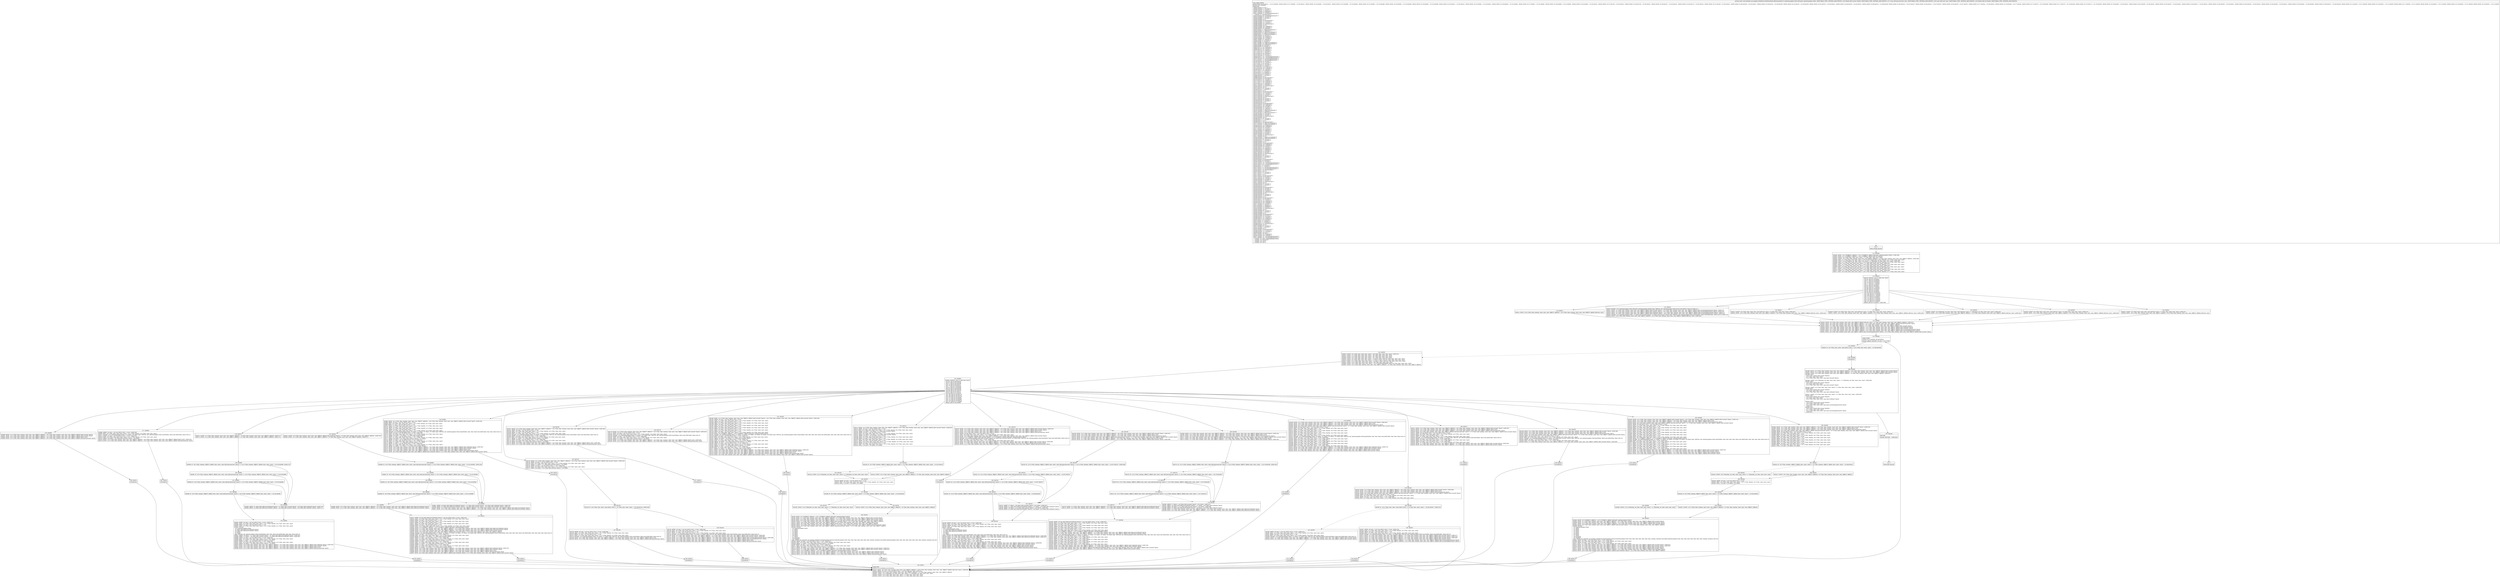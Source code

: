 digraph "CFG forandroidx.core.graphics.PathParser.PathDataNode.addCommand(Landroid\/graphics\/Path;[FCC[F)V" {
Node_110 [shape=record,label="{110\:\ ?|MTH_ENTER_BLOCK\l}"];
Node_112 [shape=record,label="{112\:\ 0x0000|0x0000: MOVE  (r10 I:??[OBJECT, ARRAY]) = (r25 I:??[OBJECT, ARRAY] A[D('path' android.graphics.Path)])  (LINE:398)\l0x0002: MOVE  (r11 I:??[OBJECT, ARRAY]) = (r29 I:??[OBJECT, ARRAY] A[D('val' float[])]) \l0x0004: CONST  (r0 I:??[int, float, short, byte, char]) = (2 ??[int, float, short, byte, char]) \l0x0005: CONST  (r12 I:??[int, float, boolean, short, byte, char, OBJECT, ARRAY]) = (0 ??[int, float, boolean, short, byte, char, OBJECT, ARRAY])  (LINE:399)\l0x0006: AGET  (r1 I:??[int, float, short, byte, char]) = (r26 I:??[int, float][] A[D('current' float[])]), (r12 I:??[int, short, byte, char]) \l0x0008: CONST  (r13 I:??[boolean, int, float, short, byte, char]) = (1 ??[boolean, int, float, short, byte, char])  (LINE:400)\l0x0009: AGET  (r2 I:??[int, float, short, byte, char]) = (r26 I:??[int, float][] A[D('current' float[])]), (r13 I:??[int, short, byte, char]) \l0x000b: CONST  (r14 I:??[int, float, short, byte, char]) = (2 ??[int, float, short, byte, char])  (LINE:401)\l0x000c: AGET  (r3 I:??[int, float, short, byte, char]) = (r26 I:??[int, float][] A[D('current' float[])]), (r14 I:??[int, short, byte, char]) \l0x000e: CONST  (r15 I:??[int, float, short, byte, char]) = (3 ??[int, float, short, byte, char])  (LINE:402)\l0x000f: AGET  (r4 I:??[int, float, short, byte, char]) = (r26 I:??[int, float][] A[D('current' float[])]), (r15 I:??[int, short, byte, char]) \l0x0011: CONST  (r16 I:??[int, float, short, byte, char]) = (4 ??[int, float, short, byte, char])  (LINE:403)\l0x0013: AGET  (r5 I:??[int, float, short, byte, char]) = (r26 I:??[int, float][] A[D('current' float[])]), (r16 I:??[int, short, byte, char]) \l0x0015: CONST  (r17 I:??[int, float, short, byte, char]) = (5 ??[int, float, short, byte, char])  (LINE:404)\l0x0017: AGET  (r6 I:??[int, float, short, byte, char]) = (r26 I:??[int, float][] A[D('current' float[])]), (r17 I:??[int, short, byte, char]) \l}"];
Node_113 [shape=record,label="{113\:\ 0x0019|0x0019: SWITCH  (r28 I:?? A[D('cmd' char)])\l case 65: goto B:120:0x003c\l case 67: goto B:119:0x0038\l case 72: goto B:118:0x0034\l case 76: goto B:117:0x0030\l case 77: goto B:117:0x0030\l case 81: goto B:116:0x002c\l case 83: goto B:116:0x002c\l case 84: goto B:117:0x0030\l case 86: goto B:118:0x0034\l case 90: goto B:115:0x001f\l case 97: goto B:120:0x003c\l case 99: goto B:119:0x0038\l case 104: goto B:118:0x0034\l case 108: goto B:117:0x0030\l case 109: goto B:117:0x0030\l case 113: goto B:116:0x002c\l case 115: goto B:116:0x002c\l case 116: goto B:117:0x0030\l case 118: goto B:118:0x0034\l case 122: goto B:115:0x001f\l default: goto B:114:0x001c  (LINE:408)\l}"];
Node_114 [shape=record,label="{114\:\ 0x001c|0x001c: MOVE  (r18 I:??[int, float, boolean, short, byte, char, OBJECT, ARRAY]) = (r0 I:??[int, float, boolean, short, byte, char, OBJECT, ARRAY] A[D('incr' int)]) \l}"];
Node_121 [shape=record,label="{121\:\ 0x003f|0x003f: CONST  (r0 I:??[int, float, boolean, short, byte, char, OBJECT, ARRAY] A[D('incr' int)]) = (0 ??[int, float, boolean, short, byte, char, OBJECT, ARRAY])  (LINE:451)\l0x0040: MOVE  (r9 I:??[int, float, boolean, short, byte, char, OBJECT, ARRAY]) = (r27 I:??[int, float, boolean, short, byte, char, OBJECT, ARRAY] A[D('previousCmd' char)]) \l0x0042: MOVE  (r8 I:??[int, float, boolean, short, byte, char, OBJECT, ARRAY]) = (r0 I:??[int, float, boolean, short, byte, char, OBJECT, ARRAY]) \l0x0043: MOVE  (r7 I:??[int, float, boolean, short, byte, char, OBJECT, ARRAY]) = (r1 I:??[int, float, boolean, short, byte, char, OBJECT, ARRAY] A[D('currentX' float)]) \l0x0044: MOVE  (r19 I:??[int, float, boolean, short, byte, char, OBJECT, ARRAY]) = (r3 I:??[int, float, boolean, short, byte, char, OBJECT, ARRAY] A[D('ctrlPointX' float)]) \l0x0046: MOVE  (r20 I:??[int, float, boolean, short, byte, char, OBJECT, ARRAY]) = (r4 I:??[int, float, boolean, short, byte, char, OBJECT, ARRAY] A[D('ctrlPointY' float)]) \l0x0048: MOVE  (r21 I:??[int, float, boolean, short, byte, char, OBJECT, ARRAY]) = (r5 I:??[int, float, boolean, short, byte, char, OBJECT, ARRAY] A[D('currentSegmentStartX' float)]) \l0x004a: MOVE  (r22 I:??[int, float, boolean, short, byte, char, OBJECT, ARRAY]) = (r6 I:??[int, float, boolean, short, byte, char, OBJECT, ARRAY] A[D('currentSegmentStartY' float)]) \l0x004c: MOVE  (r6 I:??[int, float, boolean, short, byte, char, OBJECT, ARRAY] A[D('currentSegmentStartY' float)]) = (r2 I:??[int, float, boolean, short, byte, char, OBJECT, ARRAY] A[D('currentY' float)]) \l}"];
Node_122 [shape=record,label="{122\:\ 0x004d|LOOP_START\lLOOP:0: B:122:0x004d\-\>B:195:0x03cc\l|0x004d: ARRAY_LENGTH  (r0 I:int) = (r11 I:??[]) \l}"];
Node_123 [shape=record,label="{123\:\ 0x004e|0x004e: IF  (r8 I:??[int, byte, short, char] A[D('k' int)]) \>= (r0 I:??[int, byte, short, char])  \-\> B:198:0x03d6 \l}"];
Node_124 [shape=record,label="{124\:\ 0x0050|0x0050: CONST  (r0 I:??[int, float, short, byte, char]) = (84 ??[int, float, short, byte, char])  (LINE:452)\l0x0052: CONST  (r1 I:??[int, float, short, byte, char]) = (83 ??[int, float, short, byte, char]) \l0x0054: CONST  (r2 I:??[int, float, short, byte, char]) = (81 ??[int, float, short, byte, char]) \l0x0056: CONST  (r3 I:??[int, float, short, byte, char]) = (67 ??[int, float, short, byte, char]) \l0x0058: CONST  (r4 I:??[int, float, short, byte, char]) = (116(0x74, float:1.63E\-43) ??[int, float, short, byte, char]) \l0x005a: CONST  (r5 I:??[int, float, short, byte, char]) = (115(0x73, float:1.61E\-43) ??[int, float, short, byte, char]) \l0x005c: CONST  (r15 I:??[int, float, short, byte, char]) = (113(0x71, float:1.58E\-43) ??[int, float, short, byte, char]) \l0x005e: CONST  (r14 I:??[int, float, short, byte, char]) = (99 ??[int, float, short, byte, char]) \l0x0060: CONST  (r23 I:??[int, float, short, byte, char]) = (1073741824(0x40000000, float:2.0) ??[int, float, short, byte, char]) \l0x0062: CONST  (r13 I:??[int, float, boolean, short, byte, char, OBJECT, ARRAY]) = (0 ??[int, float, boolean, short, byte, char, OBJECT, ARRAY]) \l}"];
Node_125 [shape=record,label="{125\:\ 0x0063|0x0063: SWITCH  (r28 I:?? A[D('cmd' char)])\l case 65: goto B:186:0x0384\l case 67: goto B:185:0x034b\l case 72: goto B:184:0x0338\l case 76: goto B:183:0x031c\l case 77: goto B:179:0x02e9\l case 81: goto B:178:0x02b9\l case 83: goto B:169:0x026d\l case 84: goto B:162:0x0238\l case 86: goto B:161:0x0220\l case 97: goto B:152:0x01cc\l case 99: goto B:151:0x018f\l case 104: goto B:150:0x017d\l case 108: goto B:149:0x0161\l case 109: goto B:145:0x012d\l case 113: goto B:144:0x00fa\l case 115: goto B:135:0x00ae\l case 116: goto B:128:0x007e\l case 118: goto B:127:0x006d\l default: goto B:126:0x0066 \l}"];
Node_126 [shape=record,label="{126\:\ 0x0066|0x0066: MOVE  (r12 I:??[int, float, boolean, short, byte, char, OBJECT, ARRAY]) = (r6 I:??[int, float, boolean, short, byte, char, OBJECT, ARRAY] A[D('currentY' float)]) \l0x0067: MOVE  (r14 I:??[int, float, boolean, short, byte, char, OBJECT, ARRAY]) = (r7 I:??[int, float, boolean, short, byte, char, OBJECT, ARRAY] A[D('currentX' float)]) \l0x0068: MOVE  (r24 I:??[int, float, boolean, short, byte, char, OBJECT, ARRAY]) = (r8 I:??[int, float, boolean, short, byte, char, OBJECT, ARRAY] A[D('k' int)]) \l0x006a: MOVE  (r15 I:??[int, float, boolean, short, byte, char, OBJECT, ARRAY]) = (r9 I:??[int, float, boolean, short, byte, char, OBJECT, ARRAY] A[D('previousCmd' char)]) \l}"];
Node_200 [shape=record,label="{200\:\ 0x03cc|SYNTHETIC\l}"];
Node_195 [shape=record,label="{195\:\ 0x03cc|LOOP_END\lLOOP:0: B:122:0x004d\-\>B:195:0x03cc\l|0x03cc: MOVE  (r9 I:??[int, float, boolean, short, byte, char, OBJECT, ARRAY]) = (r28 I:??[int, float, boolean, short, byte, char, OBJECT, ARRAY] A[D('cmd' char)])  (LINE:635)\l0x03ce: ARITH  (r8 I:int) = (r24 I:int A[D('k' int)]) + (r18 I:int A[D('incr' int)])  (LINE:451)\l0x03d0: CONST  (r12 I:??[int, float, boolean, short, byte, char, OBJECT, ARRAY]) = (0 ??[int, float, boolean, short, byte, char, OBJECT, ARRAY]) \l0x03d1: CONST  (r13 I:??[boolean, int, float, short, byte, char]) = (1 ??[boolean, int, float, short, byte, char]) \l0x03d2: CONST  (r14 I:??[int, float, short, byte, char]) = (2 ??[int, float, short, byte, char]) \l0x03d3: CONST  (r15 I:??[int, float, short, byte, char]) = (3 ??[int, float, short, byte, char]) \l}"];
Node_127 [shape=record,label="{127\:\ 0x006d|0x006d: ARITH  (r0 I:int) = (r8 I:int A[D('k' int)]) + (0 int)  (LINE:500)\l0x006f: AGET  (r0 I:??[int, float, short, byte, char]) = (r11 I:??[int, float][]), (r0 I:??[int, short, byte, char]) \l0x0071: INVOKE  (r10 I:android.graphics.Path), (r13 I:float), (r0 I:float) type: VIRTUAL call: android.graphics.Path.rLineTo(float, float):void A[MD:(float, float):void (c)]\l0x0074: ARITH  (r0 I:int) = (r8 I:int A[D('k' int)]) + (0 int)  (LINE:501)\l0x0076: AGET  (r0 I:??[int, float, short, byte, char]) = (r11 I:??[int, float][]), (r0 I:??[int, short, byte, char]) \l0x0078: ARITH  (r6 I:float) = (r6 I:float A[D('currentY' float)]) + (r0 I:float) \l0x0079: MOVE  (r24 I:??[int, float, boolean, short, byte, char, OBJECT, ARRAY]) = (r8 I:??[int, float, boolean, short, byte, char, OBJECT, ARRAY] A[D('k' int)])  (LINE:502)\l0x007b: MOVE  (r15 I:??[int, float, boolean, short, byte, char, OBJECT, ARRAY]) = (r9 I:??[int, float, boolean, short, byte, char, OBJECT, ARRAY] A[D('previousCmd' char)]) \l}"];
Node_201 [shape=record,label="{201\:\ 0x03cc|SYNTHETIC\l}"];
Node_128 [shape=record,label="{128\:\ 0x007e|0x007e: CONST  (r1 I:??[int, float, boolean, short, byte, char, OBJECT, ARRAY]) = (0 ??[int, float, boolean, short, byte, char, OBJECT, ARRAY])  (LINE:572)\l0x007f: CONST  (r3 I:??[int, float, boolean, short, byte, char, OBJECT, ARRAY]) = (0 ??[int, float, boolean, short, byte, char, OBJECT, ARRAY])  (LINE:573)\l}"];
Node_129 [shape=record,label="{129\:\ 0x0080|0x0080: IF  (r9 I:??[int, boolean, OBJECT, ARRAY, byte, short, char] A[D('previousCmd' char)]) == (r15 I:??[int, boolean, OBJECT, ARRAY, byte, short, char])  \-\> B:133:0x0088  (LINE:574)\l}"];
Node_130 [shape=record,label="{130\:\ 0x0082|0x0082: IF  (r9 I:??[int, boolean, OBJECT, ARRAY, byte, short, char] A[D('previousCmd' char)]) == (r4 I:??[int, boolean, OBJECT, ARRAY, byte, short, char])  \-\> B:133:0x0088 \l}"];
Node_131 [shape=record,label="{131\:\ 0x0084|0x0084: IF  (r9 I:??[int, boolean, OBJECT, ARRAY, byte, short, char] A[D('previousCmd' char)]) == (r2 I:??[int, boolean, OBJECT, ARRAY, byte, short, char])  \-\> B:133:0x0088 \l}"];
Node_132 [shape=record,label="{132\:\ 0x0086|0x0086: IF  (r9 I:??[int, boolean, OBJECT, ARRAY, byte, short, char] A[D('previousCmd' char)]) != (r0 I:??[int, boolean, OBJECT, ARRAY, byte, short, char])  \-\> B:134:0x008c \l}"];
Node_134 [shape=record,label="{134\:\ 0x008c|0x008c: ARITH  (r0 I:int) = (r8 I:int A[D('k' int)]) + (0 int)  (LINE:579)\l0x008e: AGET  (r0 I:??[int, float, short, byte, char]) = (r11 I:??[int, float][]), (r0 I:??[int, short, byte, char]) \l0x0090: ARITH  (r2 I:int) = (r8 I:int A[D('k' int)]) + (1 int) \l0x0092: AGET  (r2 I:??[int, float, short, byte, char]) = (r11 I:??[int, float][]), (r2 I:??[int, short, byte, char]) \l0x0094: INVOKE  \l  (r10 I:android.graphics.Path)\l  (r1 I:float A[D('reflectiveCtrlPointX' float)])\l  (r3 I:float A[D('reflectiveCtrlPointY' float)])\l  (r0 I:float)\l  (r2 I:float)\l type: VIRTUAL call: android.graphics.Path.rQuadTo(float, float, float, float):void A[MD:(float, float, float, float):void (c)]\l0x0097: ARITH  (r0 I:float) = (r7 I:float A[D('currentX' float)]) + (r1 I:float A[D('reflectiveCtrlPointX' float)])  (LINE:581)\l0x0099: ARITH  (r2 I:float) = (r6 I:float A[D('currentY' float)]) + (r3 I:float A[D('reflectiveCtrlPointY' float)])  (LINE:582)\l0x009b: ARITH  (r4 I:int) = (r8 I:int A[D('k' int)]) + (0 int)  (LINE:583)\l0x009d: AGET  (r4 I:??[int, float, short, byte, char]) = (r11 I:??[int, float][]), (r4 I:??[int, short, byte, char]) \l0x009f: ARITH  (r7 I:float) = (r7 I:float A[D('currentX' float)]) + (r4 I:float) \l0x00a0: ARITH  (r4 I:int) = (r8 I:int A[D('k' int)]) + (1 int)  (LINE:584)\l0x00a2: AGET  (r4 I:??[int, float, short, byte, char]) = (r11 I:??[int, float][]), (r4 I:??[int, short, byte, char]) \l0x00a4: ARITH  (r6 I:float) = (r6 I:float A[D('currentY' float)]) + (r4 I:float) \l0x00a5: MOVE  (r19 I:??[int, float, boolean, short, byte, char, OBJECT, ARRAY]) = (r0 I:??[int, float, boolean, short, byte, char, OBJECT, ARRAY] A[D('ctrlPointX' float)])  (LINE:585)\l0x00a7: MOVE  (r20 I:??[int, float, boolean, short, byte, char, OBJECT, ARRAY]) = (r2 I:??[int, float, boolean, short, byte, char, OBJECT, ARRAY] A[D('ctrlPointY' float)]) \l0x00a9: MOVE  (r24 I:??[int, float, boolean, short, byte, char, OBJECT, ARRAY]) = (r8 I:??[int, float, boolean, short, byte, char, OBJECT, ARRAY] A[D('k' int)]) \l0x00ab: MOVE  (r15 I:??[int, float, boolean, short, byte, char, OBJECT, ARRAY]) = (r9 I:??[int, float, boolean, short, byte, char, OBJECT, ARRAY] A[D('previousCmd' char)]) \l}"];
Node_202 [shape=record,label="{202\:\ 0x03cc|SYNTHETIC\l}"];
Node_133 [shape=record,label="{133\:\ 0x0088|0x0088: ARITH  (r1 I:float A[D('reflectiveCtrlPointX' float)]) = (r7 I:float A[D('currentX' float)]) \- (r19 I:float A[D('ctrlPointX' float)])  (LINE:576)\l0x008a: ARITH  (r3 I:float A[D('reflectiveCtrlPointY' float)]) = (r6 I:float A[D('currentY' float)]) \- (r20 I:float A[D('ctrlPointY' float)])  (LINE:577)\l}"];
Node_135 [shape=record,label="{135\:\ 0x00ae|0x00ae: CONST  (r0 I:??[int, float, boolean, short, byte, char, OBJECT, ARRAY] A[D('ctrlPointX' float)]) = (0 ??[int, float, boolean, short, byte, char, OBJECT, ARRAY])  (LINE:526)\l0x00af: CONST  (r2 I:??[int, float, boolean, short, byte, char, OBJECT, ARRAY]) = (0 ??[int, float, boolean, short, byte, char, OBJECT, ARRAY])  (LINE:527)\l}"];
Node_136 [shape=record,label="{136\:\ 0x00b0|0x00b0: IF  (r9 I:??[int, boolean, OBJECT, ARRAY, byte, short, char] A[D('previousCmd' char)]) == (r14 I:??[int, boolean, OBJECT, ARRAY, byte, short, char])  \-\> B:142:0x00bc  (LINE:528)\l}"];
Node_137 [shape=record,label="{137\:\ 0x00b2|0x00b2: IF  (r9 I:??[int, boolean, OBJECT, ARRAY, byte, short, char] A[D('previousCmd' char)]) == (r5 I:??[int, boolean, OBJECT, ARRAY, byte, short, char])  \-\> B:142:0x00bc \l}"];
Node_138 [shape=record,label="{138\:\ 0x00b4|0x00b4: IF  (r9 I:??[int, boolean, OBJECT, ARRAY, byte, short, char] A[D('previousCmd' char)]) == (r3 I:??[int, boolean, OBJECT, ARRAY, byte, short, char])  \-\> B:142:0x00bc \l}"];
Node_139 [shape=record,label="{139\:\ 0x00b6|0x00b6: IF  (r9 I:??[int, boolean, OBJECT, ARRAY, byte, short, char] A[D('previousCmd' char)]) != (r1 I:??[int, boolean, OBJECT, ARRAY, byte, short, char])  \-\> B:141:0x00b9 \l}"];
Node_141 [shape=record,label="{141\:\ 0x00b9|0x00b9: MOVE  (r13 I:??[int, float, boolean, short, byte, char, OBJECT, ARRAY]) = (r0 I:??[int, float, boolean, short, byte, char, OBJECT, ARRAY] A[D('reflectiveCtrlPointX' float)]) \l0x00ba: MOVE  (r14 I:??[int, float, boolean, short, byte, char, OBJECT, ARRAY]) = (r2 I:??[int, float, boolean, short, byte, char, OBJECT, ARRAY] A[D('reflectiveCtrlPointY' float)]) \l}"];
Node_143 [shape=record,label="{143\:\ 0x00c2|0x00c2: ARITH  (r0 I:int A[D('reflectiveCtrlPointX' float)]) = (r8 I:int A[D('k' int)]) + (0 int)  (LINE:533)\l0x00c4: AGET  (r3 I:??[int, float, short, byte, char]) = (r11 I:??[int, float][]), (r0 I:??[int, short, byte, char]) \l0x00c6: ARITH  (r0 I:int) = (r8 I:int A[D('k' int)]) + (1 int) \l0x00c8: AGET  (r4 I:??[int, float, short, byte, char]) = (r11 I:??[int, float][]), (r0 I:??[int, short, byte, char]) \l0x00ca: ARITH  (r0 I:int) = (r8 I:int A[D('k' int)]) + (2 int) \l0x00cc: AGET  (r5 I:??[int, float, short, byte, char]) = (r11 I:??[int, float][]), (r0 I:??[int, short, byte, char]) \l0x00ce: ARITH  (r0 I:int) = (r8 I:int A[D('k' int)]) + (3 int) \l0x00d0: AGET  (r15 I:??[int, float, short, byte, char]) = (r11 I:??[int, float][]), (r0 I:??[int, short, byte, char]) \l0x00d2: MOVE  (r0 I:??[OBJECT, ARRAY]) = (r25 I:??[OBJECT, ARRAY] A[D('path' android.graphics.Path)]) \l0x00d4: MOVE  (r1 I:??[int, float, boolean, short, byte, char, OBJECT, ARRAY]) = (r13 I:??[int, float, boolean, short, byte, char, OBJECT, ARRAY] A[D('reflectiveCtrlPointX' float)]) \l0x00d5: MOVE  (r2 I:??[int, float, boolean, short, byte, char, OBJECT, ARRAY]) = (r14 I:??[int, float, boolean, short, byte, char, OBJECT, ARRAY] A[D('reflectiveCtrlPointY' float)]) \l0x00d6: MOVE  (r12 I:??[int, float, boolean, short, byte, char, OBJECT, ARRAY]) = (r6 I:??[int, float, boolean, short, byte, char, OBJECT, ARRAY] A[D('currentY' float)]) \l0x00d7: MOVE  (r6 I:??[int, float, boolean, short, byte, char, OBJECT, ARRAY] A[D('currentY' float)]) = (r15 I:??[int, float, boolean, short, byte, char, OBJECT, ARRAY]) \l0x00d8: INVOKE  (r0 I:android.graphics.Path), (r1 I:float), (r2 I:float), (r3 I:float), (r4 I:float), (r5 I:float), (r6 I:float) type: VIRTUAL call: android.graphics.Path.rCubicTo(float, float, float, float, float, float):void A[MD:(float, float, float, float, float, float):void (c)]\l0x00db: ARITH  (r0 I:int) = (r8 I:int A[D('k' int)]) + (0 int)  (LINE:537)\l0x00dd: AGET  (r0 I:??[int, float, short, byte, char]) = (r11 I:??[int, float][]), (r0 I:??[int, short, byte, char]) \l0x00df: ARITH  (r0 I:float) = (r0 I:float) + (r7 I:float A[D('currentX' float)]) \l0x00e0: ARITH  (r1 I:int) = (r8 I:int A[D('k' int)]) + (1 int)  (LINE:538)\l0x00e2: AGET  (r1 I:??[int, float, short, byte, char]) = (r11 I:??[int, float][]), (r1 I:??[int, short, byte, char]) \l0x00e4: ARITH  (r6 I:float) = (r12 I:float A[D('currentY' float)]) + (r1 I:float) \l0x00e6: ARITH  (r1 I:int) = (r8 I:int A[D('k' int)]) + (2 int)  (LINE:539)\l0x00e8: AGET  (r1 I:??[int, float, short, byte, char]) = (r11 I:??[int, float][]), (r1 I:??[int, short, byte, char]) \l0x00ea: ARITH  (r7 I:float) = (r7 I:float A[D('currentX' float)]) + (r1 I:float) \l0x00eb: ARITH  (r1 I:int) = (r8 I:int A[D('k' int)]) + (3 int)  (LINE:540)\l0x00ed: AGET  (r1 I:??[int, float, short, byte, char]) = (r11 I:??[int, float][]), (r1 I:??[int, short, byte, char]) \l0x00ef: ARITH  (r1 I:float) = (r1 I:float) + (r12 I:float A[D('currentY' float)]) \l0x00f0: MOVE  (r19 I:??[int, float, boolean, short, byte, char, OBJECT, ARRAY]) = (r0 I:??[int, float, boolean, short, byte, char, OBJECT, ARRAY] A[D('ctrlPointX' float)])  (LINE:541)\l0x00f2: MOVE  (r20 I:??[int, float, boolean, short, byte, char, OBJECT, ARRAY]) = (r6 I:??[int, float, boolean, short, byte, char, OBJECT, ARRAY] A[D('ctrlPointY' float)]) \l0x00f4: MOVE  (r24 I:??[int, float, boolean, short, byte, char, OBJECT, ARRAY]) = (r8 I:??[int, float, boolean, short, byte, char, OBJECT, ARRAY] A[D('k' int)]) \l0x00f6: MOVE  (r15 I:??[int, float, boolean, short, byte, char, OBJECT, ARRAY]) = (r9 I:??[int, float, boolean, short, byte, char, OBJECT, ARRAY] A[D('previousCmd' char)]) \l0x00f7: MOVE  (r6 I:??[int, float, boolean, short, byte, char, OBJECT, ARRAY] A[D('ctrlPointY' float)]) = (r1 I:??[int, float, boolean, short, byte, char, OBJECT, ARRAY] A[D('currentY' float)]) \l}"];
Node_203 [shape=record,label="{203\:\ 0x03cc|SYNTHETIC\l}"];
Node_142 [shape=record,label="{142\:\ 0x00bc|0x00bc: ARITH  (r0 I:float A[D('reflectiveCtrlPointX' float)]) = (r7 I:float A[D('currentX' float)]) \- (r19 I:float A[D('ctrlPointX' float)])  (LINE:530)\l0x00be: ARITH  (r2 I:float A[D('reflectiveCtrlPointY' float)]) = (r6 I:float A[D('currentY' float)]) \- (r20 I:float A[D('ctrlPointY' float)])  (LINE:531)\l0x00c0: MOVE  (r13 I:??[int, float, boolean, short, byte, char, OBJECT, ARRAY]) = (r0 I:??[int, float, boolean, short, byte, char, OBJECT, ARRAY] A[D('reflectiveCtrlPointX' float)]) \l0x00c1: MOVE  (r14 I:??[int, float, boolean, short, byte, char, OBJECT, ARRAY]) = (r2 I:??[int, float, boolean, short, byte, char, OBJECT, ARRAY] A[D('reflectiveCtrlPointY' float)]) \l}"];
Node_144 [shape=record,label="{144\:\ 0x00fa|0x00fa: MOVE  (r12 I:??[int, float, boolean, short, byte, char, OBJECT, ARRAY]) = (r6 I:??[int, float, boolean, short, byte, char, OBJECT, ARRAY] A[D('currentY' float)])  (LINE:558)\l0x00fb: ARITH  (r0 I:int) = (r8 I:int A[D('k' int)]) + (0 int) \l0x00fd: AGET  (r0 I:??[int, float, short, byte, char]) = (r11 I:??[int, float][]), (r0 I:??[int, short, byte, char]) \l0x00ff: ARITH  (r1 I:int) = (r8 I:int A[D('k' int)]) + (1 int) \l0x0101: AGET  (r1 I:??[int, float, short, byte, char]) = (r11 I:??[int, float][]), (r1 I:??[int, short, byte, char]) \l0x0103: ARITH  (r2 I:int) = (r8 I:int A[D('k' int)]) + (2 int) \l0x0105: AGET  (r2 I:??[int, float, short, byte, char]) = (r11 I:??[int, float][]), (r2 I:??[int, short, byte, char]) \l0x0107: ARITH  (r3 I:int) = (r8 I:int A[D('k' int)]) + (3 int) \l0x0109: AGET  (r3 I:??[int, float, short, byte, char]) = (r11 I:??[int, float][]), (r3 I:??[int, short, byte, char]) \l0x010b: INVOKE  (r10 I:android.graphics.Path), (r0 I:float), (r1 I:float), (r2 I:float), (r3 I:float) type: VIRTUAL call: android.graphics.Path.rQuadTo(float, float, float, float):void A[MD:(float, float, float, float):void (c)]\l0x010e: ARITH  (r0 I:int) = (r8 I:int A[D('k' int)]) + (0 int)  (LINE:559)\l0x0110: AGET  (r0 I:??[int, float, short, byte, char]) = (r11 I:??[int, float][]), (r0 I:??[int, short, byte, char]) \l0x0112: ARITH  (r0 I:float) = (r0 I:float) + (r7 I:float A[D('currentX' float)]) \l0x0113: ARITH  (r1 I:int) = (r8 I:int A[D('k' int)]) + (1 int)  (LINE:560)\l0x0115: AGET  (r1 I:??[int, float, short, byte, char]) = (r11 I:??[int, float][]), (r1 I:??[int, short, byte, char]) \l0x0117: ARITH  (r6 I:float) = (r12 I:float A[D('currentY' float)]) + (r1 I:float) \l0x0119: ARITH  (r1 I:int) = (r8 I:int A[D('k' int)]) + (2 int)  (LINE:561)\l0x011b: AGET  (r1 I:??[int, float, short, byte, char]) = (r11 I:??[int, float][]), (r1 I:??[int, short, byte, char]) \l0x011d: ARITH  (r7 I:float) = (r7 I:float A[D('currentX' float)]) + (r1 I:float) \l0x011e: ARITH  (r1 I:int) = (r8 I:int A[D('k' int)]) + (3 int)  (LINE:562)\l0x0120: AGET  (r1 I:??[int, float, short, byte, char]) = (r11 I:??[int, float][]), (r1 I:??[int, short, byte, char]) \l0x0122: ARITH  (r1 I:float) = (r1 I:float) + (r12 I:float A[D('currentY' float)]) \l0x0123: MOVE  (r19 I:??[int, float, boolean, short, byte, char, OBJECT, ARRAY]) = (r0 I:??[int, float, boolean, short, byte, char, OBJECT, ARRAY] A[D('ctrlPointX' float)])  (LINE:563)\l0x0125: MOVE  (r20 I:??[int, float, boolean, short, byte, char, OBJECT, ARRAY]) = (r6 I:??[int, float, boolean, short, byte, char, OBJECT, ARRAY] A[D('ctrlPointY' float)]) \l0x0127: MOVE  (r24 I:??[int, float, boolean, short, byte, char, OBJECT, ARRAY]) = (r8 I:??[int, float, boolean, short, byte, char, OBJECT, ARRAY] A[D('k' int)]) \l0x0129: MOVE  (r15 I:??[int, float, boolean, short, byte, char, OBJECT, ARRAY]) = (r9 I:??[int, float, boolean, short, byte, char, OBJECT, ARRAY] A[D('previousCmd' char)]) \l0x012a: MOVE  (r6 I:??[int, float, boolean, short, byte, char, OBJECT, ARRAY] A[D('ctrlPointY' float)]) = (r1 I:??[int, float, boolean, short, byte, char, OBJECT, ARRAY] A[D('currentY' float)]) \l}"];
Node_204 [shape=record,label="{204\:\ 0x03cc|SYNTHETIC\l}"];
Node_145 [shape=record,label="{145\:\ 0x012d|0x012d: MOVE  (r12 I:??[int, float, boolean, short, byte, char, OBJECT, ARRAY]) = (r6 I:??[int, float, boolean, short, byte, char, OBJECT, ARRAY] A[D('currentY' float)])  (LINE:454)\l0x012e: ARITH  (r0 I:int) = (r8 I:int A[D('k' int)]) + (0 int) \l0x0130: AGET  (r0 I:??[int, float, short, byte, char]) = (r11 I:??[int, float][]), (r0 I:??[int, short, byte, char]) \l0x0132: ARITH  (r7 I:float) = (r7 I:float A[D('currentX' float)]) + (r0 I:float) \l0x0133: ARITH  (r0 I:int) = (r8 I:int A[D('k' int)]) + (1 int)  (LINE:455)\l0x0135: AGET  (r0 I:??[int, float, short, byte, char]) = (r11 I:??[int, float][]), (r0 I:??[int, short, byte, char]) \l0x0137: ARITH  (r6 I:float) = (r12 I:float A[D('currentY' float)]) + (r0 I:float) \l}"];
Node_146 [shape=record,label="{146\:\ 0x0139|0x0139: IF  (r8 I:??[int, byte, short, char] A[D('k' int)]) \<= (0 ??[int, byte, short, char])  \-\> B:148:0x014b  (LINE:456)\l}"];
Node_147 [shape=record,label="{147\:\ 0x013b|0x013b: ARITH  (r0 I:int) = (r8 I:int A[D('k' int)]) + (0 int)  (LINE:460)\l0x013d: AGET  (r0 I:??[int, float, short, byte, char]) = (r11 I:??[int, float][]), (r0 I:??[int, short, byte, char]) \l0x013f: ARITH  (r1 I:int) = (r8 I:int A[D('k' int)]) + (1 int) \l0x0141: AGET  (r1 I:??[int, float, short, byte, char]) = (r11 I:??[int, float][]), (r1 I:??[int, short, byte, char]) \l0x0143: INVOKE  (r10 I:android.graphics.Path), (r0 I:float), (r1 I:float) type: VIRTUAL call: android.graphics.Path.rLineTo(float, float):void A[MD:(float, float):void (c)]\l0x0146: MOVE  (r24 I:??[int, float, boolean, short, byte, char, OBJECT, ARRAY]) = (r8 I:??[int, float, boolean, short, byte, char, OBJECT, ARRAY] A[D('k' int)]) \l0x0148: MOVE  (r15 I:??[int, float, boolean, short, byte, char, OBJECT, ARRAY]) = (r9 I:??[int, float, boolean, short, byte, char, OBJECT, ARRAY] A[D('previousCmd' char)]) \l}"];
Node_205 [shape=record,label="{205\:\ 0x03cc|SYNTHETIC\l}"];
Node_148 [shape=record,label="{148\:\ 0x014b|0x014b: ARITH  (r0 I:int) = (r8 I:int A[D('k' int)]) + (0 int)  (LINE:462)\l0x014d: AGET  (r0 I:??[int, float, short, byte, char]) = (r11 I:??[int, float][]), (r0 I:??[int, short, byte, char]) \l0x014f: ARITH  (r1 I:int) = (r8 I:int A[D('k' int)]) + (1 int) \l0x0151: AGET  (r1 I:??[int, float, short, byte, char]) = (r11 I:??[int, float][]), (r1 I:??[int, short, byte, char]) \l0x0153: INVOKE  (r10 I:android.graphics.Path), (r0 I:float), (r1 I:float) type: VIRTUAL call: android.graphics.Path.rMoveTo(float, float):void A[MD:(float, float):void (c)]\l0x0156: MOVE  (r0 I:??[int, float, boolean, short, byte, char, OBJECT, ARRAY]) = (r7 I:??[int, float, boolean, short, byte, char, OBJECT, ARRAY] A[D('currentX' float)])  (LINE:463)\l0x0157: MOVE  (r1 I:??[int, float, boolean, short, byte, char, OBJECT, ARRAY]) = (r6 I:??[int, float, boolean, short, byte, char, OBJECT, ARRAY] A[D('currentY' float)])  (LINE:464)\l0x0158: MOVE  (r21 I:??[int, float, boolean, short, byte, char, OBJECT, ARRAY]) = (r0 I:??[int, float, boolean, short, byte, char, OBJECT, ARRAY] A[D('currentSegmentStartX' float)])  (LINE:466)\l0x015a: MOVE  (r22 I:??[int, float, boolean, short, byte, char, OBJECT, ARRAY]) = (r1 I:??[int, float, boolean, short, byte, char, OBJECT, ARRAY] A[D('currentSegmentStartY' float)]) \l0x015c: MOVE  (r24 I:??[int, float, boolean, short, byte, char, OBJECT, ARRAY]) = (r8 I:??[int, float, boolean, short, byte, char, OBJECT, ARRAY] A[D('k' int)]) \l0x015e: MOVE  (r15 I:??[int, float, boolean, short, byte, char, OBJECT, ARRAY]) = (r9 I:??[int, float, boolean, short, byte, char, OBJECT, ARRAY] A[D('previousCmd' char)]) \l}"];
Node_206 [shape=record,label="{206\:\ 0x03cc|SYNTHETIC\l}"];
Node_149 [shape=record,label="{149\:\ 0x0161|0x0161: MOVE  (r12 I:??[int, float, boolean, short, byte, char, OBJECT, ARRAY]) = (r6 I:??[int, float, boolean, short, byte, char, OBJECT, ARRAY] A[D('currentY' float)])  (LINE:482)\l0x0162: ARITH  (r0 I:int) = (r8 I:int A[D('k' int)]) + (0 int) \l0x0164: AGET  (r0 I:??[int, float, short, byte, char]) = (r11 I:??[int, float][]), (r0 I:??[int, short, byte, char]) \l0x0166: ARITH  (r1 I:int) = (r8 I:int A[D('k' int)]) + (1 int) \l0x0168: AGET  (r1 I:??[int, float, short, byte, char]) = (r11 I:??[int, float][]), (r1 I:??[int, short, byte, char]) \l0x016a: INVOKE  (r10 I:android.graphics.Path), (r0 I:float), (r1 I:float) type: VIRTUAL call: android.graphics.Path.rLineTo(float, float):void A[MD:(float, float):void (c)]\l0x016d: ARITH  (r0 I:int) = (r8 I:int A[D('k' int)]) + (0 int)  (LINE:483)\l0x016f: AGET  (r0 I:??[int, float, short, byte, char]) = (r11 I:??[int, float][]), (r0 I:??[int, short, byte, char]) \l0x0171: ARITH  (r7 I:float) = (r7 I:float A[D('currentX' float)]) + (r0 I:float) \l0x0172: ARITH  (r0 I:int) = (r8 I:int A[D('k' int)]) + (1 int)  (LINE:484)\l0x0174: AGET  (r0 I:??[int, float, short, byte, char]) = (r11 I:??[int, float][]), (r0 I:??[int, short, byte, char]) \l0x0176: ARITH  (r6 I:float) = (r12 I:float A[D('currentY' float)]) + (r0 I:float) \l0x0178: MOVE  (r24 I:??[int, float, boolean, short, byte, char, OBJECT, ARRAY]) = (r8 I:??[int, float, boolean, short, byte, char, OBJECT, ARRAY] A[D('k' int)])  (LINE:485)\l0x017a: MOVE  (r15 I:??[int, float, boolean, short, byte, char, OBJECT, ARRAY]) = (r9 I:??[int, float, boolean, short, byte, char, OBJECT, ARRAY] A[D('previousCmd' char)]) \l}"];
Node_207 [shape=record,label="{207\:\ 0x03cc|SYNTHETIC\l}"];
Node_150 [shape=record,label="{150\:\ 0x017d|0x017d: MOVE  (r12 I:??[int, float, boolean, short, byte, char, OBJECT, ARRAY]) = (r6 I:??[int, float, boolean, short, byte, char, OBJECT, ARRAY] A[D('currentY' float)])  (LINE:492)\l0x017e: ARITH  (r0 I:int) = (r8 I:int A[D('k' int)]) + (0 int) \l0x0180: AGET  (r0 I:??[int, float, short, byte, char]) = (r11 I:??[int, float][]), (r0 I:??[int, short, byte, char]) \l0x0182: INVOKE  (r10 I:android.graphics.Path), (r0 I:float), (r13 I:float) type: VIRTUAL call: android.graphics.Path.rLineTo(float, float):void A[MD:(float, float):void (c)]\l0x0185: ARITH  (r0 I:int) = (r8 I:int A[D('k' int)]) + (0 int)  (LINE:493)\l0x0187: AGET  (r0 I:??[int, float, short, byte, char]) = (r11 I:??[int, float][]), (r0 I:??[int, short, byte, char]) \l0x0189: ARITH  (r7 I:float) = (r7 I:float A[D('currentX' float)]) + (r0 I:float) \l0x018a: MOVE  (r24 I:??[int, float, boolean, short, byte, char, OBJECT, ARRAY]) = (r8 I:??[int, float, boolean, short, byte, char, OBJECT, ARRAY] A[D('k' int)])  (LINE:494)\l0x018c: MOVE  (r15 I:??[int, float, boolean, short, byte, char, OBJECT, ARRAY]) = (r9 I:??[int, float, boolean, short, byte, char, OBJECT, ARRAY] A[D('previousCmd' char)]) \l}"];
Node_208 [shape=record,label="{208\:\ 0x03cc|SYNTHETIC\l}"];
Node_151 [shape=record,label="{151\:\ 0x018f|0x018f: MOVE  (r12 I:??[int, float, boolean, short, byte, char, OBJECT, ARRAY] A[D('currentY' float)]) = (r6 I:??[int, float, boolean, short, byte, char, OBJECT, ARRAY] A[D('currentY' float)])  (LINE:508)\l0x0190: ARITH  (r0 I:int) = (r8 I:int A[D('k' int)]) + (0 int) \l0x0192: AGET  (r1 I:??[int, float, short, byte, char]) = (r11 I:??[int, float][]), (r0 I:??[int, short, byte, char]) \l0x0194: ARITH  (r0 I:int) = (r8 I:int A[D('k' int)]) + (1 int) \l0x0196: AGET  (r2 I:??[int, float, short, byte, char]) = (r11 I:??[int, float][]), (r0 I:??[int, short, byte, char]) \l0x0198: ARITH  (r0 I:int) = (r8 I:int A[D('k' int)]) + (2 int) \l0x019a: AGET  (r3 I:??[int, float, short, byte, char]) = (r11 I:??[int, float][]), (r0 I:??[int, short, byte, char]) \l0x019c: ARITH  (r0 I:int) = (r8 I:int A[D('k' int)]) + (3 int) \l0x019e: AGET  (r4 I:??[int, float, short, byte, char]) = (r11 I:??[int, float][]), (r0 I:??[int, short, byte, char]) \l0x01a0: ARITH  (r0 I:int) = (r8 I:int A[D('k' int)]) + (4 int) \l0x01a2: AGET  (r5 I:??[int, float, short, byte, char]) = (r11 I:??[int, float][]), (r0 I:??[int, short, byte, char]) \l0x01a4: ARITH  (r0 I:int) = (r8 I:int A[D('k' int)]) + (5 int) \l0x01a6: AGET  (r6 I:??[int, float, short, byte, char]) = (r11 I:??[int, float][]), (r0 I:??[int, short, byte, char]) \l0x01a8: MOVE  (r0 I:??[OBJECT, ARRAY]) = (r25 I:??[OBJECT, ARRAY] A[D('path' android.graphics.Path)]) \l0x01aa: INVOKE  (r0 I:android.graphics.Path), (r1 I:float), (r2 I:float), (r3 I:float), (r4 I:float), (r5 I:float), (r6 I:float) type: VIRTUAL call: android.graphics.Path.rCubicTo(float, float, float, float, float, float):void A[MD:(float, float, float, float, float, float):void (c)]\l0x01ad: ARITH  (r0 I:int) = (r8 I:int A[D('k' int)]) + (2 int)  (LINE:511)\l0x01af: AGET  (r0 I:??[int, float, short, byte, char]) = (r11 I:??[int, float][]), (r0 I:??[int, short, byte, char]) \l0x01b1: ARITH  (r0 I:float) = (r0 I:float) + (r7 I:float A[D('currentX' float)]) \l0x01b2: ARITH  (r1 I:int) = (r8 I:int A[D('k' int)]) + (3 int)  (LINE:512)\l0x01b4: AGET  (r1 I:??[int, float, short, byte, char]) = (r11 I:??[int, float][]), (r1 I:??[int, short, byte, char]) \l0x01b6: ARITH  (r6 I:float) = (r12 I:float A[D('currentY' float)]) + (r1 I:float) \l0x01b8: ARITH  (r1 I:int) = (r8 I:int A[D('k' int)]) + (4 int)  (LINE:513)\l0x01ba: AGET  (r1 I:??[int, float, short, byte, char]) = (r11 I:??[int, float][]), (r1 I:??[int, short, byte, char]) \l0x01bc: ARITH  (r7 I:float) = (r7 I:float A[D('currentX' float)]) + (r1 I:float) \l0x01bd: ARITH  (r1 I:int) = (r8 I:int A[D('k' int)]) + (5 int)  (LINE:514)\l0x01bf: AGET  (r1 I:??[int, float, short, byte, char]) = (r11 I:??[int, float][]), (r1 I:??[int, short, byte, char]) \l0x01c1: ARITH  (r1 I:float) = (r1 I:float) + (r12 I:float A[D('currentY' float)]) \l0x01c2: MOVE  (r19 I:??[int, float, boolean, short, byte, char, OBJECT, ARRAY]) = (r0 I:??[int, float, boolean, short, byte, char, OBJECT, ARRAY] A[D('ctrlPointX' float)])  (LINE:516)\l0x01c4: MOVE  (r20 I:??[int, float, boolean, short, byte, char, OBJECT, ARRAY]) = (r6 I:??[int, float, boolean, short, byte, char, OBJECT, ARRAY] A[D('ctrlPointY' float)]) \l0x01c6: MOVE  (r24 I:??[int, float, boolean, short, byte, char, OBJECT, ARRAY]) = (r8 I:??[int, float, boolean, short, byte, char, OBJECT, ARRAY] A[D('k' int)]) \l0x01c8: MOVE  (r15 I:??[int, float, boolean, short, byte, char, OBJECT, ARRAY]) = (r9 I:??[int, float, boolean, short, byte, char, OBJECT, ARRAY] A[D('previousCmd' char)]) \l0x01c9: MOVE  (r6 I:??[int, float, boolean, short, byte, char, OBJECT, ARRAY] A[D('ctrlPointY' float)]) = (r1 I:??[int, float, boolean, short, byte, char, OBJECT, ARRAY] A[D('currentY' float)]) \l}"];
Node_209 [shape=record,label="{209\:\ 0x03cc|SYNTHETIC\l}"];
Node_152 [shape=record,label="{152\:\ 0x01cc|0x01cc: MOVE  (r12 I:??[int, float, boolean, short, byte, char, OBJECT, ARRAY]) = (r6 I:??[int, float, boolean, short, byte, char, OBJECT, ARRAY] A[D('currentY' float)])  (LINE:603)\l0x01cd: ARITH  (r0 I:int) = (r8 I:int A[D('k' int)]) + (5 int) \l0x01cf: AGET  (r0 I:??[int, float, short, byte, char]) = (r11 I:??[int, float][]), (r0 I:??[int, short, byte, char]) \l0x01d1: ARITH  (r3 I:float) = (r0 I:float) + (r7 I:float A[D('currentX' float)]) \l0x01d3: ARITH  (r0 I:int) = (r8 I:int A[D('k' int)]) + (6 int) \l0x01d5: AGET  (r0 I:??[int, float, short, byte, char]) = (r11 I:??[int, float][]), (r0 I:??[int, short, byte, char]) \l0x01d7: ARITH  (r4 I:float) = (r0 I:float) + (r12 I:float A[D('currentY' float)]) \l0x01d9: ARITH  (r0 I:int) = (r8 I:int A[D('k' int)]) + (0 int) \l0x01db: AGET  (r5 I:??[int, float, short, byte, char]) = (r11 I:??[int, float][]), (r0 I:??[int, short, byte, char]) \l0x01dd: ARITH  (r0 I:int) = (r8 I:int A[D('k' int)]) + (1 int) \l0x01df: AGET  (r6 I:??[int, float, short, byte, char]) = (r11 I:??[int, float][]), (r0 I:??[int, short, byte, char]) \l0x01e1: ARITH  (r0 I:int) = (r8 I:int A[D('k' int)]) + (2 int) \l0x01e3: AGET  (r14 I:??[int, float, short, byte, char]) = (r11 I:??[int, float][]), (r0 I:??[int, short, byte, char]) \l0x01e5: ARITH  (r0 I:int) = (r8 I:int A[D('k' int)]) + (3 int) \l0x01e7: AGET  (r0 I:??[int, float, short, byte, char]) = (r11 I:??[int, float][]), (r0 I:??[int, short, byte, char]) \l0x01e9: CMP_L  (r0 I:int) = (r0 I:float), (r13 I:float) \l}"];
Node_153 [shape=record,label="{153\:\ 0x01eb|0x01eb: IF  (r0 I:??[int, boolean, OBJECT, ARRAY, byte, short, char]) == (0 ??[int, boolean, OBJECT, ARRAY, byte, short, char])  \-\> B:155:0x01ef \l}"];
Node_154 [shape=record,label="{154\:\ 0x01ed|0x01ed: CONST  (r15 I:??[boolean, int, float, short, byte, char]) = (1 ??[boolean, int, float, short, byte, char]) \l}"];
Node_156 [shape=record,label="{156\:\ 0x01f0|0x01f0: ARITH  (r0 I:int) = (r8 I:int A[D('k' int)]) + (4 int) \l0x01f2: AGET  (r0 I:??[int, float, short, byte, char]) = (r11 I:??[int, float][]), (r0 I:??[int, short, byte, char]) \l0x01f4: CMP_L  (r0 I:int) = (r0 I:float), (r13 I:float) \l}"];
Node_157 [shape=record,label="{157\:\ 0x01f6|0x01f6: IF  (r0 I:??[int, boolean, OBJECT, ARRAY, byte, short, char]) == (0 ??[int, boolean, OBJECT, ARRAY, byte, short, char])  \-\> B:159:0x01fa \l}"];
Node_158 [shape=record,label="{158\:\ 0x01f8|0x01f8: CONST  (r13 I:??[boolean, int, float, short, byte, char]) = (1 ??[boolean, int, float, short, byte, char]) \l}"];
Node_160 [shape=record,label="{160\:\ 0x01fb|0x01fb: MOVE  (r0 I:??[OBJECT, ARRAY]) = (r25 I:??[OBJECT, ARRAY] A[D('path' android.graphics.Path)]) \l0x01fd: MOVE  (r1 I:??[int, float, boolean, short, byte, char, OBJECT, ARRAY]) = (r7 I:??[int, float, boolean, short, byte, char, OBJECT, ARRAY] A[D('currentX' float)]) \l0x01fe: MOVE  (r2 I:??[int, float, boolean, short, byte, char, OBJECT, ARRAY]) = (r12 I:??[int, float, boolean, short, byte, char, OBJECT, ARRAY] A[D('currentY' float)]) \l0x01ff: MOVE  (r10 I:??[int, float, boolean, short, byte, char, OBJECT, ARRAY]) = (r7 I:??[int, float, boolean, short, byte, char, OBJECT, ARRAY] A[D('currentX' float)]) \l0x0200: MOVE  (r7 I:??[int, float, boolean, short, byte, char, OBJECT, ARRAY] A[D('currentX' float)]) = (r14 I:??[int, float, boolean, short, byte, char, OBJECT, ARRAY]) \l0x0201: MOVE  (r24 I:??[int, float, boolean, short, byte, char, OBJECT, ARRAY]) = (r8 I:??[int, float, boolean, short, byte, char, OBJECT, ARRAY] A[D('k' int)]) \l0x0203: MOVE  (r8 I:??[int, float, boolean, short, byte, char, OBJECT, ARRAY] A[D('k' int)]) = (r15 I:??[int, float, boolean, short, byte, char, OBJECT, ARRAY]) \l0x0204: MOVE  (r14 I:??[int, float, boolean, short, byte, char, OBJECT, ARRAY]) = (r9 I:??[int, float, boolean, short, byte, char, OBJECT, ARRAY] A[D('previousCmd' char)]) \l0x0205: MOVE  (r9 I:??[int, float, boolean, short, byte, char, OBJECT, ARRAY] A[D('previousCmd' char)]) = (r13 I:??[int, float, boolean, short, byte, char, OBJECT, ARRAY]) \l0x0206: INVOKE  \l  (r0 I:android.graphics.Path)\l  (r1 I:float)\l  (r2 I:float)\l  (r3 I:float)\l  (r4 I:float)\l  (r5 I:float)\l  (r6 I:float)\l  (r7 I:float)\l  (r8 I:boolean)\l  (r9 I:boolean)\l type: STATIC call: androidx.core.graphics.PathParser.PathDataNode.drawArc(android.graphics.Path, float, float, float, float, float, float, float, boolean, boolean):void A[MD:(android.graphics.Path, float, float, float, float, float, float, float, boolean, boolean):void (m)]\l0x0209: ARITH  (r8 I:int) = (r24 I:int A[D('k' int)]) + (5 int)  (LINE:613)\l0x020b: AGET  (r0 I:??[int, float, short, byte, char]) = (r11 I:??[int, float][]), (r8 I:??[int, short, byte, char]) \l0x020d: ARITH  (r7 I:float) = (r10 I:float A[D('currentX' float)]) + (r0 I:float) \l0x020f: ARITH  (r8 I:int) = (r24 I:int A[D('k' int)]) + (6 int)  (LINE:614)\l0x0211: AGET  (r0 I:??[int, float, short, byte, char]) = (r11 I:??[int, float][]), (r8 I:??[int, short, byte, char]) \l0x0213: ARITH  (r6 I:float) = (r12 I:float A[D('currentY' float)]) + (r0 I:float) \l0x0215: MOVE  (r0 I:??[int, float, boolean, short, byte, char, OBJECT, ARRAY]) = (r7 I:??[int, float, boolean, short, byte, char, OBJECT, ARRAY] A[D('currentX' float)])  (LINE:615)\l0x0216: MOVE  (r1 I:??[int, float, boolean, short, byte, char, OBJECT, ARRAY]) = (r6 I:??[int, float, boolean, short, byte, char, OBJECT, ARRAY] A[D('currentY' float)])  (LINE:616)\l0x0217: MOVE  (r10 I:??[OBJECT, ARRAY]) = (r25 I:??[OBJECT, ARRAY] A[D('path' android.graphics.Path)])  (LINE:617)\l0x0219: MOVE  (r19 I:??[int, float, boolean, short, byte, char, OBJECT, ARRAY]) = (r0 I:??[int, float, boolean, short, byte, char, OBJECT, ARRAY] A[D('ctrlPointX' float)]) \l0x021b: MOVE  (r20 I:??[int, float, boolean, short, byte, char, OBJECT, ARRAY]) = (r1 I:??[int, float, boolean, short, byte, char, OBJECT, ARRAY] A[D('ctrlPointY' float)]) \l0x021d: MOVE  (r15 I:??[int, float, boolean, short, byte, char, OBJECT, ARRAY]) = (r14 I:??[int, float, boolean, short, byte, char, OBJECT, ARRAY] A[D('previousCmd' char)]) \l}"];
Node_210 [shape=record,label="{210\:\ 0x03cc|SYNTHETIC\l}"];
Node_159 [shape=record,label="{159\:\ 0x01fa|0x01fa: CONST  (r13 I:??[int, float, boolean, short, byte, char, OBJECT, ARRAY]) = (0 ??[int, float, boolean, short, byte, char, OBJECT, ARRAY]) \l}"];
Node_155 [shape=record,label="{155\:\ 0x01ef|0x01ef: CONST  (r15 I:??[int, float, boolean, short, byte, char, OBJECT, ARRAY]) = (0 ??[int, float, boolean, short, byte, char, OBJECT, ARRAY]) \l}"];
Node_161 [shape=record,label="{161\:\ 0x0220|0x0220: MOVE  (r12 I:??[int, float, boolean, short, byte, char, OBJECT, ARRAY]) = (r6 I:??[int, float, boolean, short, byte, char, OBJECT, ARRAY] A[D('currentY' float)])  (LINE:504)\l0x0221: MOVE  (r10 I:??[int, float, boolean, short, byte, char, OBJECT, ARRAY]) = (r7 I:??[int, float, boolean, short, byte, char, OBJECT, ARRAY] A[D('currentX' float)]) \l0x0222: MOVE  (r24 I:??[int, float, boolean, short, byte, char, OBJECT, ARRAY]) = (r8 I:??[int, float, boolean, short, byte, char, OBJECT, ARRAY] A[D('k' int)]) \l0x0224: MOVE  (r14 I:??[int, float, boolean, short, byte, char, OBJECT, ARRAY]) = (r9 I:??[int, float, boolean, short, byte, char, OBJECT, ARRAY] A[D('previousCmd' char)]) \l0x0225: ARITH  (r8 I:int A[D('k' int)]) = (r24 I:int A[D('k' int)]) + (0 int) \l0x0227: AGET  (r0 I:??[int, float, short, byte, char]) = (r11 I:??[int, float][]), (r8 I:??[int, short, byte, char]) \l0x0229: MOVE  (r9 I:??[int, float, boolean, short, byte, char, OBJECT, ARRAY]) = (r10 I:??[int, float, boolean, short, byte, char, OBJECT, ARRAY] A[D('currentX' float)]) \l0x022a: MOVE  (r10 I:??[OBJECT, ARRAY] A[D('currentX' float)]) = (r25 I:??[OBJECT, ARRAY] A[D('path' android.graphics.Path)]) \l0x022c: INVOKE  (r10 I:android.graphics.Path A[D('currentX' float)]), (r9 I:float A[D('currentX' float)]), (r0 I:float) type: VIRTUAL call: android.graphics.Path.lineTo(float, float):void A[MD:(float, float):void (c)]\l0x022f: ARITH  (r8 I:int) = (r24 I:int A[D('k' int)]) + (0 int)  (LINE:505)\l0x0231: AGET  (r0 I:??[int, float, short, byte, char]) = (r11 I:??[int, float][]), (r8 I:??[int, short, byte, char]) \l0x0233: MOVE  (r6 I:??[int, float, boolean, short, byte, char, OBJECT, ARRAY]) = (r0 I:??[int, float, boolean, short, byte, char, OBJECT, ARRAY] A[D('currentY' float)])  (LINE:506)\l0x0234: MOVE  (r7 I:??[int, float, boolean, short, byte, char, OBJECT, ARRAY]) = (r9 I:??[int, float, boolean, short, byte, char, OBJECT, ARRAY] A[D('currentX' float)]) \l0x0235: MOVE  (r15 I:??[int, float, boolean, short, byte, char, OBJECT, ARRAY]) = (r14 I:??[int, float, boolean, short, byte, char, OBJECT, ARRAY] A[D('previousCmd' char)]) \l}"];
Node_211 [shape=record,label="{211\:\ 0x03cc|SYNTHETIC\l}"];
Node_162 [shape=record,label="{162\:\ 0x0238|0x0238: MOVE  (r12 I:??[int, float, boolean, short, byte, char, OBJECT, ARRAY]) = (r6 I:??[int, float, boolean, short, byte, char, OBJECT, ARRAY] A[D('currentY' float)])  (LINE:587)\l0x0239: MOVE  (r24 I:??[int, float, boolean, short, byte, char, OBJECT, ARRAY]) = (r8 I:??[int, float, boolean, short, byte, char, OBJECT, ARRAY] A[D('k' int)]) \l0x023b: MOVE  (r14 I:??[int, float, boolean, short, byte, char, OBJECT, ARRAY]) = (r9 I:??[int, float, boolean, short, byte, char, OBJECT, ARRAY] A[D('previousCmd' char)]) \l0x023c: MOVE  (r9 I:??[int, float, boolean, short, byte, char, OBJECT, ARRAY] A[D('previousCmd' char)]) = (r7 I:??[int, float, boolean, short, byte, char, OBJECT, ARRAY] A[D('currentX' float)]) \l0x023d: MOVE  (r1 I:??[int, float, boolean, short, byte, char, OBJECT, ARRAY]) = (r9 I:??[int, float, boolean, short, byte, char, OBJECT, ARRAY] A[D('currentX' float)]) \l0x023e: MOVE  (r3 I:??[int, float, boolean, short, byte, char, OBJECT, ARRAY]) = (r12 I:??[int, float, boolean, short, byte, char, OBJECT, ARRAY] A[D('currentY' float)])  (LINE:588)\l}"];
Node_163 [shape=record,label="{163\:\ 0x023f|0x023f: IF  (r14 I:??[int, boolean, OBJECT, ARRAY, byte, short, char] A[D('previousCmd' char)]) == (r15 I:??[int, boolean, OBJECT, ARRAY, byte, short, char])  \-\> B:167:0x0247  (LINE:589)\l}"];
Node_164 [shape=record,label="{164\:\ 0x0241|0x0241: IF  (r14 I:??[int, boolean, OBJECT, ARRAY, byte, short, char] A[D('previousCmd' char)]) == (r4 I:??[int, boolean, OBJECT, ARRAY, byte, short, char])  \-\> B:167:0x0247 \l}"];
Node_165 [shape=record,label="{165\:\ 0x0243|0x0243: IF  (r14 I:??[int, boolean, OBJECT, ARRAY, byte, short, char] A[D('previousCmd' char)]) == (r2 I:??[int, boolean, OBJECT, ARRAY, byte, short, char])  \-\> B:167:0x0247 \l}"];
Node_166 [shape=record,label="{166\:\ 0x0245|0x0245: IF  (r14 I:??[int, boolean, OBJECT, ARRAY, byte, short, char] A[D('previousCmd' char)]) != (r0 I:??[int, boolean, OBJECT, ARRAY, byte, short, char])  \-\> B:168:0x024f \l}"];
Node_168 [shape=record,label="{168\:\ 0x024f|0x024f: ARITH  (r8 I:int) = (r24 I:int A[D('k' int)]) + (0 int)  (LINE:594)\l0x0251: AGET  (r0 I:??[int, float, short, byte, char]) = (r11 I:??[int, float][]), (r8 I:??[int, short, byte, char]) \l0x0253: ARITH  (r8 I:int) = (r24 I:int A[D('k' int)]) + (1 int) \l0x0255: AGET  (r2 I:??[int, float, short, byte, char]) = (r11 I:??[int, float][]), (r8 I:??[int, short, byte, char]) \l0x0257: INVOKE  \l  (r10 I:android.graphics.Path)\l  (r1 I:float A[D('reflectiveCtrlPointX' float)])\l  (r3 I:float A[D('reflectiveCtrlPointY' float)])\l  (r0 I:float)\l  (r2 I:float)\l type: VIRTUAL call: android.graphics.Path.quadTo(float, float, float, float):void A[MD:(float, float, float, float):void (c)]\l0x025a: MOVE  (r0 I:??[int, float, boolean, short, byte, char, OBJECT, ARRAY]) = (r1 I:??[int, float, boolean, short, byte, char, OBJECT, ARRAY] A[D('reflectiveCtrlPointX' float)])  (LINE:596)\l0x025b: MOVE  (r2 I:??[int, float, boolean, short, byte, char, OBJECT, ARRAY]) = (r3 I:??[int, float, boolean, short, byte, char, OBJECT, ARRAY] A[D('reflectiveCtrlPointY' float)])  (LINE:597)\l0x025c: ARITH  (r8 I:int) = (r24 I:int A[D('k' int)]) + (0 int)  (LINE:598)\l0x025e: AGET  (r4 I:??[int, float, short, byte, char]) = (r11 I:??[int, float][]), (r8 I:??[int, short, byte, char]) \l0x0260: ARITH  (r8 I:int) = (r24 I:int A[D('k' int)]) + (1 int)  (LINE:599)\l0x0262: AGET  (r5 I:??[int, float, short, byte, char]) = (r11 I:??[int, float][]), (r8 I:??[int, short, byte, char]) \l0x0264: MOVE  (r19 I:??[int, float, boolean, short, byte, char, OBJECT, ARRAY]) = (r0 I:??[int, float, boolean, short, byte, char, OBJECT, ARRAY] A[D('ctrlPointX' float)])  (LINE:600)\l0x0266: MOVE  (r20 I:??[int, float, boolean, short, byte, char, OBJECT, ARRAY]) = (r2 I:??[int, float, boolean, short, byte, char, OBJECT, ARRAY] A[D('ctrlPointY' float)]) \l0x0268: MOVE  (r7 I:??[int, float, boolean, short, byte, char, OBJECT, ARRAY]) = (r4 I:??[int, float, boolean, short, byte, char, OBJECT, ARRAY] A[D('currentX' float)]) \l0x0269: MOVE  (r6 I:??[int, float, boolean, short, byte, char, OBJECT, ARRAY]) = (r5 I:??[int, float, boolean, short, byte, char, OBJECT, ARRAY] A[D('currentY' float)]) \l0x026a: MOVE  (r15 I:??[int, float, boolean, short, byte, char, OBJECT, ARRAY]) = (r14 I:??[int, float, boolean, short, byte, char, OBJECT, ARRAY] A[D('previousCmd' char)]) \l}"];
Node_212 [shape=record,label="{212\:\ 0x03cc|SYNTHETIC\l}"];
Node_167 [shape=record,label="{167\:\ 0x0247|0x0247: ARITH  (r7 I:float) = (r9 I:float A[D('currentX' float)]) * (r23 I:float)  (LINE:591)\l0x0249: ARITH  (r1 I:float A[D('reflectiveCtrlPointX' float)]) = (r7 I:float) \- (r19 I:float A[D('ctrlPointX' float)]) \l0x024b: ARITH  (r6 I:float) = (r12 I:float A[D('currentY' float)]) * (r23 I:float)  (LINE:592)\l0x024d: ARITH  (r3 I:float A[D('reflectiveCtrlPointY' float)]) = (r6 I:float) \- (r20 I:float A[D('ctrlPointY' float)]) \l}"];
Node_169 [shape=record,label="{169\:\ 0x026d|0x026d: MOVE  (r12 I:??[int, float, boolean, short, byte, char, OBJECT, ARRAY]) = (r6 I:??[int, float, boolean, short, byte, char, OBJECT, ARRAY] A[D('currentY' float)])  (LINE:543)\l0x026e: MOVE  (r24 I:??[int, float, boolean, short, byte, char, OBJECT, ARRAY]) = (r8 I:??[int, float, boolean, short, byte, char, OBJECT, ARRAY] A[D('k' int)]) \l0x0270: MOVE  (r15 I:??[int, float, boolean, short, byte, char, OBJECT, ARRAY]) = (r9 I:??[int, float, boolean, short, byte, char, OBJECT, ARRAY] A[D('previousCmd' char)]) \l0x0271: MOVE  (r9 I:??[int, float, boolean, short, byte, char, OBJECT, ARRAY] A[D('previousCmd' char)]) = (r7 I:??[int, float, boolean, short, byte, char, OBJECT, ARRAY] A[D('currentX' float)]) \l0x0272: MOVE  (r0 I:??[int, float, boolean, short, byte, char, OBJECT, ARRAY]) = (r9 I:??[int, float, boolean, short, byte, char, OBJECT, ARRAY] A[D('currentX' float)]) \l0x0273: MOVE  (r2 I:??[int, float, boolean, short, byte, char, OBJECT, ARRAY]) = (r12 I:??[int, float, boolean, short, byte, char, OBJECT, ARRAY] A[D('currentY' float)])  (LINE:544)\l}"];
Node_170 [shape=record,label="{170\:\ 0x0274|0x0274: IF  (r15 I:??[int, boolean, OBJECT, ARRAY, byte, short, char] A[D('previousCmd' char)]) == (r14 I:??[int, boolean, OBJECT, ARRAY, byte, short, char])  \-\> B:176:0x0280  (LINE:545)\l}"];
Node_171 [shape=record,label="{171\:\ 0x0276|0x0276: IF  (r15 I:??[int, boolean, OBJECT, ARRAY, byte, short, char] A[D('previousCmd' char)]) == (r5 I:??[int, boolean, OBJECT, ARRAY, byte, short, char])  \-\> B:176:0x0280 \l}"];
Node_172 [shape=record,label="{172\:\ 0x0278|0x0278: IF  (r15 I:??[int, boolean, OBJECT, ARRAY, byte, short, char] A[D('previousCmd' char)]) == (r3 I:??[int, boolean, OBJECT, ARRAY, byte, short, char])  \-\> B:176:0x0280 \l}"];
Node_173 [shape=record,label="{173\:\ 0x027a|0x027a: IF  (r15 I:??[int, boolean, OBJECT, ARRAY, byte, short, char] A[D('previousCmd' char)]) != (r1 I:??[int, boolean, OBJECT, ARRAY, byte, short, char])  \-\> B:175:0x027d \l}"];
Node_175 [shape=record,label="{175\:\ 0x027d|0x027d: MOVE  (r7 I:??[int, float, boolean, short, byte, char, OBJECT, ARRAY]) = (r0 I:??[int, float, boolean, short, byte, char, OBJECT, ARRAY] A[D('reflectiveCtrlPointX' float)]) \l0x027e: MOVE  (r8 I:??[int, float, boolean, short, byte, char, OBJECT, ARRAY]) = (r2 I:??[int, float, boolean, short, byte, char, OBJECT, ARRAY] A[D('reflectiveCtrlPointY' float)]) \l}"];
Node_177 [shape=record,label="{177\:\ 0x028a|0x028a: ARITH  (r0 I:int A[D('reflectiveCtrlPointX' float)]) = (r24 I:int A[D('k' int)]) + (0 int)  (LINE:550)\l0x028c: AGET  (r3 I:??[int, float, short, byte, char]) = (r11 I:??[int, float][]), (r0 I:??[int, short, byte, char]) \l0x028e: ARITH  (r0 I:int) = (r24 I:int A[D('k' int)]) + (1 int) \l0x0290: AGET  (r4 I:??[int, float, short, byte, char]) = (r11 I:??[int, float][]), (r0 I:??[int, short, byte, char]) \l0x0292: ARITH  (r0 I:int) = (r24 I:int A[D('k' int)]) + (2 int) \l0x0294: AGET  (r5 I:??[int, float, short, byte, char]) = (r11 I:??[int, float][]), (r0 I:??[int, short, byte, char]) \l0x0296: ARITH  (r0 I:int) = (r24 I:int A[D('k' int)]) + (3 int) \l0x0298: AGET  (r6 I:??[int, float, short, byte, char]) = (r11 I:??[int, float][]), (r0 I:??[int, short, byte, char]) \l0x029a: MOVE  (r0 I:??[OBJECT, ARRAY]) = (r25 I:??[OBJECT, ARRAY] A[D('path' android.graphics.Path)]) \l0x029c: MOVE  (r1 I:??[int, float, boolean, short, byte, char, OBJECT, ARRAY]) = (r7 I:??[int, float, boolean, short, byte, char, OBJECT, ARRAY] A[D('reflectiveCtrlPointX' float)]) \l0x029d: MOVE  (r2 I:??[int, float, boolean, short, byte, char, OBJECT, ARRAY]) = (r8 I:??[int, float, boolean, short, byte, char, OBJECT, ARRAY] A[D('reflectiveCtrlPointY' float)]) \l0x029e: INVOKE  (r0 I:android.graphics.Path), (r1 I:float), (r2 I:float), (r3 I:float), (r4 I:float), (r5 I:float), (r6 I:float) type: VIRTUAL call: android.graphics.Path.cubicTo(float, float, float, float, float, float):void A[MD:(float, float, float, float, float, float):void (c)]\l0x02a1: ARITH  (r0 I:int) = (r24 I:int A[D('k' int)]) + (0 int)  (LINE:552)\l0x02a3: AGET  (r0 I:??[int, float, short, byte, char]) = (r11 I:??[int, float][]), (r0 I:??[int, short, byte, char]) \l0x02a5: ARITH  (r1 I:int) = (r24 I:int A[D('k' int)]) + (1 int)  (LINE:553)\l0x02a7: AGET  (r1 I:??[int, float, short, byte, char]) = (r11 I:??[int, float][]), (r1 I:??[int, short, byte, char]) \l0x02a9: ARITH  (r2 I:int) = (r24 I:int A[D('k' int)]) + (2 int)  (LINE:554)\l0x02ab: AGET  (r2 I:??[int, float, short, byte, char]) = (r11 I:??[int, float][]), (r2 I:??[int, short, byte, char]) \l0x02ad: ARITH  (r3 I:int) = (r24 I:int A[D('k' int)]) + (3 int)  (LINE:555)\l0x02af: AGET  (r3 I:??[int, float, short, byte, char]) = (r11 I:??[int, float][]), (r3 I:??[int, short, byte, char]) \l0x02b1: MOVE  (r19 I:??[int, float, boolean, short, byte, char, OBJECT, ARRAY]) = (r0 I:??[int, float, boolean, short, byte, char, OBJECT, ARRAY] A[D('ctrlPointX' float)])  (LINE:556)\l0x02b3: MOVE  (r20 I:??[int, float, boolean, short, byte, char, OBJECT, ARRAY]) = (r1 I:??[int, float, boolean, short, byte, char, OBJECT, ARRAY] A[D('ctrlPointY' float)]) \l0x02b5: MOVE  (r7 I:??[int, float, boolean, short, byte, char, OBJECT, ARRAY] A[D('reflectiveCtrlPointX' float)]) = (r2 I:??[int, float, boolean, short, byte, char, OBJECT, ARRAY] A[D('currentX' float)]) \l0x02b6: MOVE  (r6 I:??[int, float, boolean, short, byte, char, OBJECT, ARRAY]) = (r3 I:??[int, float, boolean, short, byte, char, OBJECT, ARRAY] A[D('currentY' float)]) \l}"];
Node_213 [shape=record,label="{213\:\ 0x03cc|SYNTHETIC\l}"];
Node_176 [shape=record,label="{176\:\ 0x0280|0x0280: ARITH  (r7 I:float) = (r9 I:float A[D('currentX' float)]) * (r23 I:float)  (LINE:547)\l0x0282: ARITH  (r0 I:float A[D('reflectiveCtrlPointX' float)]) = (r7 I:float) \- (r19 I:float A[D('ctrlPointX' float)]) \l0x0284: ARITH  (r6 I:float) = (r12 I:float A[D('currentY' float)]) * (r23 I:float)  (LINE:548)\l0x0286: ARITH  (r2 I:float A[D('reflectiveCtrlPointY' float)]) = (r6 I:float) \- (r20 I:float A[D('ctrlPointY' float)]) \l0x0288: MOVE  (r7 I:??[int, float, boolean, short, byte, char, OBJECT, ARRAY]) = (r0 I:??[int, float, boolean, short, byte, char, OBJECT, ARRAY] A[D('reflectiveCtrlPointX' float)]) \l0x0289: MOVE  (r8 I:??[int, float, boolean, short, byte, char, OBJECT, ARRAY]) = (r2 I:??[int, float, boolean, short, byte, char, OBJECT, ARRAY] A[D('reflectiveCtrlPointY' float)]) \l}"];
Node_178 [shape=record,label="{178\:\ 0x02b9|0x02b9: MOVE  (r12 I:??[int, float, boolean, short, byte, char, OBJECT, ARRAY]) = (r6 I:??[int, float, boolean, short, byte, char, OBJECT, ARRAY] A[D('currentY' float)])  (LINE:565)\l0x02ba: MOVE  (r24 I:??[int, float, boolean, short, byte, char, OBJECT, ARRAY]) = (r8 I:??[int, float, boolean, short, byte, char, OBJECT, ARRAY] A[D('k' int)]) \l0x02bc: MOVE  (r15 I:??[int, float, boolean, short, byte, char, OBJECT, ARRAY]) = (r9 I:??[int, float, boolean, short, byte, char, OBJECT, ARRAY] A[D('previousCmd' char)]) \l0x02bd: MOVE  (r9 I:??[int, float, boolean, short, byte, char, OBJECT, ARRAY] A[D('previousCmd' char)]) = (r7 I:??[int, float, boolean, short, byte, char, OBJECT, ARRAY] A[D('currentX' float)]) \l0x02be: ARITH  (r8 I:int A[D('k' int)]) = (r24 I:int A[D('k' int)]) + (0 int) \l0x02c0: AGET  (r0 I:??[int, float, short, byte, char]) = (r11 I:??[int, float][]), (r8 I:??[int, short, byte, char]) \l0x02c2: ARITH  (r8 I:int) = (r24 I:int A[D('k' int)]) + (1 int) \l0x02c4: AGET  (r1 I:??[int, float, short, byte, char]) = (r11 I:??[int, float][]), (r8 I:??[int, short, byte, char]) \l0x02c6: ARITH  (r8 I:int) = (r24 I:int A[D('k' int)]) + (2 int) \l0x02c8: AGET  (r2 I:??[int, float, short, byte, char]) = (r11 I:??[int, float][]), (r8 I:??[int, short, byte, char]) \l0x02ca: ARITH  (r8 I:int) = (r24 I:int A[D('k' int)]) + (3 int) \l0x02cc: AGET  (r3 I:??[int, float, short, byte, char]) = (r11 I:??[int, float][]), (r8 I:??[int, short, byte, char]) \l0x02ce: INVOKE  (r10 I:android.graphics.Path), (r0 I:float), (r1 I:float), (r2 I:float), (r3 I:float) type: VIRTUAL call: android.graphics.Path.quadTo(float, float, float, float):void A[MD:(float, float, float, float):void (c)]\l0x02d1: ARITH  (r8 I:int) = (r24 I:int A[D('k' int)]) + (0 int)  (LINE:566)\l0x02d3: AGET  (r0 I:??[int, float, short, byte, char]) = (r11 I:??[int, float][]), (r8 I:??[int, short, byte, char]) \l0x02d5: ARITH  (r8 I:int) = (r24 I:int A[D('k' int)]) + (1 int)  (LINE:567)\l0x02d7: AGET  (r1 I:??[int, float, short, byte, char]) = (r11 I:??[int, float][]), (r8 I:??[int, short, byte, char]) \l0x02d9: ARITH  (r8 I:int) = (r24 I:int A[D('k' int)]) + (2 int)  (LINE:568)\l0x02db: AGET  (r2 I:??[int, float, short, byte, char]) = (r11 I:??[int, float][]), (r8 I:??[int, short, byte, char]) \l0x02dd: ARITH  (r8 I:int) = (r24 I:int A[D('k' int)]) + (3 int)  (LINE:569)\l0x02df: AGET  (r3 I:??[int, float, short, byte, char]) = (r11 I:??[int, float][]), (r8 I:??[int, short, byte, char]) \l0x02e1: MOVE  (r19 I:??[int, float, boolean, short, byte, char, OBJECT, ARRAY]) = (r0 I:??[int, float, boolean, short, byte, char, OBJECT, ARRAY] A[D('ctrlPointX' float)])  (LINE:570)\l0x02e3: MOVE  (r20 I:??[int, float, boolean, short, byte, char, OBJECT, ARRAY]) = (r1 I:??[int, float, boolean, short, byte, char, OBJECT, ARRAY] A[D('ctrlPointY' float)]) \l0x02e5: MOVE  (r7 I:??[int, float, boolean, short, byte, char, OBJECT, ARRAY]) = (r2 I:??[int, float, boolean, short, byte, char, OBJECT, ARRAY] A[D('currentX' float)]) \l0x02e6: MOVE  (r6 I:??[int, float, boolean, short, byte, char, OBJECT, ARRAY]) = (r3 I:??[int, float, boolean, short, byte, char, OBJECT, ARRAY] A[D('currentY' float)]) \l}"];
Node_214 [shape=record,label="{214\:\ 0x03cc|SYNTHETIC\l}"];
Node_179 [shape=record,label="{179\:\ 0x02e9|0x02e9: MOVE  (r12 I:??[int, float, boolean, short, byte, char, OBJECT, ARRAY]) = (r6 I:??[int, float, boolean, short, byte, char, OBJECT, ARRAY] A[D('currentY' float)])  (LINE:468)\l0x02ea: MOVE  (r24 I:??[int, float, boolean, short, byte, char, OBJECT, ARRAY]) = (r8 I:??[int, float, boolean, short, byte, char, OBJECT, ARRAY] A[D('k' int)]) \l0x02ec: MOVE  (r15 I:??[int, float, boolean, short, byte, char, OBJECT, ARRAY]) = (r9 I:??[int, float, boolean, short, byte, char, OBJECT, ARRAY] A[D('previousCmd' char)]) \l0x02ed: MOVE  (r9 I:??[int, float, boolean, short, byte, char, OBJECT, ARRAY] A[D('previousCmd' char)]) = (r7 I:??[int, float, boolean, short, byte, char, OBJECT, ARRAY] A[D('currentX' float)]) \l0x02ee: ARITH  (r8 I:int A[D('k' int)]) = (r24 I:int A[D('k' int)]) + (0 int) \l0x02f0: AGET  (r0 I:??[int, float, short, byte, char]) = (r11 I:??[int, float][]), (r8 I:??[int, short, byte, char]) \l0x02f2: ARITH  (r8 I:int) = (r24 I:int A[D('k' int)]) + (1 int)  (LINE:469)\l0x02f4: AGET  (r1 I:??[int, float, short, byte, char]) = (r11 I:??[int, float][]), (r8 I:??[int, short, byte, char]) \l}"];
Node_180 [shape=record,label="{180\:\ 0x02f6|0x02f6: IF  (r24 I:??[int, byte, short, char] A[D('k' int)]) \<= (0 ??[int, byte, short, char])  \-\> B:182:0x0307  (LINE:470)\l}"];
Node_181 [shape=record,label="{181\:\ 0x02f8|0x02f8: ARITH  (r8 I:int) = (r24 I:int A[D('k' int)]) + (0 int)  (LINE:474)\l0x02fa: AGET  (r2 I:??[int, float, short, byte, char]) = (r11 I:??[int, float][]), (r8 I:??[int, short, byte, char]) \l0x02fc: ARITH  (r8 I:int) = (r24 I:int A[D('k' int)]) + (1 int) \l0x02fe: AGET  (r3 I:??[int, float, short, byte, char]) = (r11 I:??[int, float][]), (r8 I:??[int, short, byte, char]) \l0x0300: INVOKE  (r10 I:android.graphics.Path), (r2 I:float), (r3 I:float) type: VIRTUAL call: android.graphics.Path.lineTo(float, float):void A[MD:(float, float):void (c)]\l0x0303: MOVE  (r7 I:??[int, float, boolean, short, byte, char, OBJECT, ARRAY]) = (r0 I:??[int, float, boolean, short, byte, char, OBJECT, ARRAY] A[D('currentX' float)]) \l0x0304: MOVE  (r6 I:??[int, float, boolean, short, byte, char, OBJECT, ARRAY]) = (r1 I:??[int, float, boolean, short, byte, char, OBJECT, ARRAY] A[D('currentY' float)]) \l}"];
Node_215 [shape=record,label="{215\:\ 0x03cc|SYNTHETIC\l}"];
Node_182 [shape=record,label="{182\:\ 0x0307|0x0307: ARITH  (r8 I:int) = (r24 I:int A[D('k' int)]) + (0 int)  (LINE:476)\l0x0309: AGET  (r2 I:??[int, float, short, byte, char]) = (r11 I:??[int, float][]), (r8 I:??[int, short, byte, char]) \l0x030b: ARITH  (r8 I:int) = (r24 I:int A[D('k' int)]) + (1 int) \l0x030d: AGET  (r3 I:??[int, float, short, byte, char]) = (r11 I:??[int, float][]), (r8 I:??[int, short, byte, char]) \l0x030f: INVOKE  (r10 I:android.graphics.Path), (r2 I:float), (r3 I:float) type: VIRTUAL call: android.graphics.Path.moveTo(float, float):void A[MD:(float, float):void (c)]\l0x0312: MOVE  (r2 I:??[int, float, boolean, short, byte, char, OBJECT, ARRAY]) = (r0 I:??[int, float, boolean, short, byte, char, OBJECT, ARRAY] A[D('currentX' float)])  (LINE:477)\l0x0313: MOVE  (r3 I:??[int, float, boolean, short, byte, char, OBJECT, ARRAY]) = (r1 I:??[int, float, boolean, short, byte, char, OBJECT, ARRAY] A[D('currentY' float)])  (LINE:478)\l0x0314: MOVE  (r7 I:??[int, float, boolean, short, byte, char, OBJECT, ARRAY]) = (r0 I:??[int, float, boolean, short, byte, char, OBJECT, ARRAY] A[D('currentX' float)])  (LINE:480)\l0x0315: MOVE  (r6 I:??[int, float, boolean, short, byte, char, OBJECT, ARRAY]) = (r1 I:??[int, float, boolean, short, byte, char, OBJECT, ARRAY] A[D('currentY' float)]) \l0x0316: MOVE  (r21 I:??[int, float, boolean, short, byte, char, OBJECT, ARRAY]) = (r2 I:??[int, float, boolean, short, byte, char, OBJECT, ARRAY] A[D('currentSegmentStartX' float)]) \l0x0318: MOVE  (r22 I:??[int, float, boolean, short, byte, char, OBJECT, ARRAY]) = (r3 I:??[int, float, boolean, short, byte, char, OBJECT, ARRAY] A[D('currentSegmentStartY' float)]) \l}"];
Node_216 [shape=record,label="{216\:\ 0x03cc|SYNTHETIC\l}"];
Node_183 [shape=record,label="{183\:\ 0x031c|0x031c: MOVE  (r12 I:??[int, float, boolean, short, byte, char, OBJECT, ARRAY]) = (r6 I:??[int, float, boolean, short, byte, char, OBJECT, ARRAY] A[D('currentY' float)])  (LINE:487)\l0x031d: MOVE  (r24 I:??[int, float, boolean, short, byte, char, OBJECT, ARRAY]) = (r8 I:??[int, float, boolean, short, byte, char, OBJECT, ARRAY] A[D('k' int)]) \l0x031f: MOVE  (r15 I:??[int, float, boolean, short, byte, char, OBJECT, ARRAY]) = (r9 I:??[int, float, boolean, short, byte, char, OBJECT, ARRAY] A[D('previousCmd' char)]) \l0x0320: MOVE  (r9 I:??[int, float, boolean, short, byte, char, OBJECT, ARRAY] A[D('previousCmd' char)]) = (r7 I:??[int, float, boolean, short, byte, char, OBJECT, ARRAY] A[D('currentX' float)]) \l0x0321: ARITH  (r8 I:int A[D('k' int)]) = (r24 I:int A[D('k' int)]) + (0 int) \l0x0323: AGET  (r0 I:??[int, float, short, byte, char]) = (r11 I:??[int, float][]), (r8 I:??[int, short, byte, char]) \l0x0325: ARITH  (r8 I:int) = (r24 I:int A[D('k' int)]) + (1 int) \l0x0327: AGET  (r1 I:??[int, float, short, byte, char]) = (r11 I:??[int, float][]), (r8 I:??[int, short, byte, char]) \l0x0329: INVOKE  (r10 I:android.graphics.Path), (r0 I:float), (r1 I:float) type: VIRTUAL call: android.graphics.Path.lineTo(float, float):void A[MD:(float, float):void (c)]\l0x032c: ARITH  (r8 I:int) = (r24 I:int A[D('k' int)]) + (0 int)  (LINE:488)\l0x032e: AGET  (r0 I:??[int, float, short, byte, char]) = (r11 I:??[int, float][]), (r8 I:??[int, short, byte, char]) \l0x0330: ARITH  (r8 I:int) = (r24 I:int A[D('k' int)]) + (1 int)  (LINE:489)\l0x0332: AGET  (r1 I:??[int, float, short, byte, char]) = (r11 I:??[int, float][]), (r8 I:??[int, short, byte, char]) \l0x0334: MOVE  (r7 I:??[int, float, boolean, short, byte, char, OBJECT, ARRAY]) = (r0 I:??[int, float, boolean, short, byte, char, OBJECT, ARRAY] A[D('currentX' float)])  (LINE:490)\l0x0335: MOVE  (r6 I:??[int, float, boolean, short, byte, char, OBJECT, ARRAY]) = (r1 I:??[int, float, boolean, short, byte, char, OBJECT, ARRAY] A[D('currentY' float)]) \l}"];
Node_217 [shape=record,label="{217\:\ 0x03cc|SYNTHETIC\l}"];
Node_184 [shape=record,label="{184\:\ 0x0338|0x0338: MOVE  (r12 I:??[int, float, boolean, short, byte, char, OBJECT, ARRAY]) = (r6 I:??[int, float, boolean, short, byte, char, OBJECT, ARRAY] A[D('currentY' float)])  (LINE:496)\l0x0339: MOVE  (r24 I:??[int, float, boolean, short, byte, char, OBJECT, ARRAY]) = (r8 I:??[int, float, boolean, short, byte, char, OBJECT, ARRAY] A[D('k' int)]) \l0x033b: MOVE  (r15 I:??[int, float, boolean, short, byte, char, OBJECT, ARRAY]) = (r9 I:??[int, float, boolean, short, byte, char, OBJECT, ARRAY] A[D('previousCmd' char)]) \l0x033c: MOVE  (r9 I:??[int, float, boolean, short, byte, char, OBJECT, ARRAY] A[D('previousCmd' char)]) = (r7 I:??[int, float, boolean, short, byte, char, OBJECT, ARRAY] A[D('currentX' float)]) \l0x033d: ARITH  (r8 I:int A[D('k' int)]) = (r24 I:int A[D('k' int)]) + (0 int) \l0x033f: AGET  (r0 I:??[int, float, short, byte, char]) = (r11 I:??[int, float][]), (r8 I:??[int, short, byte, char]) \l0x0341: INVOKE  (r10 I:android.graphics.Path), (r0 I:float), (r12 I:float A[D('currentY' float)]) type: VIRTUAL call: android.graphics.Path.lineTo(float, float):void A[MD:(float, float):void (c)]\l0x0344: ARITH  (r8 I:int) = (r24 I:int A[D('k' int)]) + (0 int)  (LINE:497)\l0x0346: AGET  (r0 I:??[int, float, short, byte, char]) = (r11 I:??[int, float][]), (r8 I:??[int, short, byte, char]) \l0x0348: MOVE  (r7 I:??[int, float, boolean, short, byte, char, OBJECT, ARRAY]) = (r0 I:??[int, float, boolean, short, byte, char, OBJECT, ARRAY] A[D('currentX' float)])  (LINE:498)\l}"];
Node_218 [shape=record,label="{218\:\ 0x03cc|SYNTHETIC\l}"];
Node_185 [shape=record,label="{185\:\ 0x034b|0x034b: MOVE  (r12 I:??[int, float, boolean, short, byte, char, OBJECT, ARRAY] A[D('currentY' float)]) = (r6 I:??[int, float, boolean, short, byte, char, OBJECT, ARRAY] A[D('currentY' float)])  (LINE:518)\l0x034c: MOVE  (r24 I:??[int, float, boolean, short, byte, char, OBJECT, ARRAY]) = (r8 I:??[int, float, boolean, short, byte, char, OBJECT, ARRAY] A[D('k' int)]) \l0x034e: MOVE  (r15 I:??[int, float, boolean, short, byte, char, OBJECT, ARRAY]) = (r9 I:??[int, float, boolean, short, byte, char, OBJECT, ARRAY] A[D('previousCmd' char)]) \l0x034f: MOVE  (r9 I:??[int, float, boolean, short, byte, char, OBJECT, ARRAY] A[D('previousCmd' char)]) = (r7 I:??[int, float, boolean, short, byte, char, OBJECT, ARRAY] A[D('currentX' float)]) \l0x0350: ARITH  (r8 I:int A[D('k' int)]) = (r24 I:int A[D('k' int)]) + (0 int) \l0x0352: AGET  (r1 I:??[int, float, short, byte, char]) = (r11 I:??[int, float][]), (r8 I:??[int, short, byte, char]) \l0x0354: ARITH  (r8 I:int) = (r24 I:int A[D('k' int)]) + (1 int) \l0x0356: AGET  (r2 I:??[int, float, short, byte, char]) = (r11 I:??[int, float][]), (r8 I:??[int, short, byte, char]) \l0x0358: ARITH  (r8 I:int) = (r24 I:int A[D('k' int)]) + (2 int) \l0x035a: AGET  (r3 I:??[int, float, short, byte, char]) = (r11 I:??[int, float][]), (r8 I:??[int, short, byte, char]) \l0x035c: ARITH  (r8 I:int) = (r24 I:int A[D('k' int)]) + (3 int) \l0x035e: AGET  (r4 I:??[int, float, short, byte, char]) = (r11 I:??[int, float][]), (r8 I:??[int, short, byte, char]) \l0x0360: ARITH  (r8 I:int) = (r24 I:int A[D('k' int)]) + (4 int) \l0x0362: AGET  (r5 I:??[int, float, short, byte, char]) = (r11 I:??[int, float][]), (r8 I:??[int, short, byte, char]) \l0x0364: ARITH  (r8 I:int) = (r24 I:int A[D('k' int)]) + (5 int) \l0x0366: AGET  (r6 I:??[int, float, short, byte, char]) = (r11 I:??[int, float][]), (r8 I:??[int, short, byte, char]) \l0x0368: MOVE  (r0 I:??[OBJECT, ARRAY]) = (r25 I:??[OBJECT, ARRAY] A[D('path' android.graphics.Path)]) \l0x036a: INVOKE  (r0 I:android.graphics.Path), (r1 I:float), (r2 I:float), (r3 I:float), (r4 I:float), (r5 I:float), (r6 I:float) type: VIRTUAL call: android.graphics.Path.cubicTo(float, float, float, float, float, float):void A[MD:(float, float, float, float, float, float):void (c)]\l0x036d: ARITH  (r8 I:int) = (r24 I:int A[D('k' int)]) + (4 int)  (LINE:520)\l0x036f: AGET  (r0 I:??[int, float, short, byte, char]) = (r11 I:??[int, float][]), (r8 I:??[int, short, byte, char]) \l0x0371: ARITH  (r8 I:int) = (r24 I:int A[D('k' int)]) + (5 int)  (LINE:521)\l0x0373: AGET  (r1 I:??[int, float, short, byte, char]) = (r11 I:??[int, float][]), (r8 I:??[int, short, byte, char]) \l0x0375: ARITH  (r8 I:int) = (r24 I:int A[D('k' int)]) + (2 int)  (LINE:522)\l0x0377: AGET  (r2 I:??[int, float, short, byte, char]) = (r11 I:??[int, float][]), (r8 I:??[int, short, byte, char]) \l0x0379: ARITH  (r8 I:int) = (r24 I:int A[D('k' int)]) + (3 int)  (LINE:523)\l0x037b: AGET  (r3 I:??[int, float, short, byte, char]) = (r11 I:??[int, float][]), (r8 I:??[int, short, byte, char]) \l0x037d: MOVE  (r7 I:??[int, float, boolean, short, byte, char, OBJECT, ARRAY]) = (r0 I:??[int, float, boolean, short, byte, char, OBJECT, ARRAY] A[D('currentX' float)])  (LINE:524)\l0x037e: MOVE  (r6 I:??[int, float, boolean, short, byte, char, OBJECT, ARRAY]) = (r1 I:??[int, float, boolean, short, byte, char, OBJECT, ARRAY] A[D('currentY' float)]) \l0x037f: MOVE  (r19 I:??[int, float, boolean, short, byte, char, OBJECT, ARRAY]) = (r2 I:??[int, float, boolean, short, byte, char, OBJECT, ARRAY] A[D('ctrlPointX' float)]) \l0x0381: MOVE  (r20 I:??[int, float, boolean, short, byte, char, OBJECT, ARRAY]) = (r3 I:??[int, float, boolean, short, byte, char, OBJECT, ARRAY] A[D('ctrlPointY' float)]) \l}"];
Node_219 [shape=record,label="{219\:\ 0x03cc|SYNTHETIC\l}"];
Node_186 [shape=record,label="{186\:\ 0x0384|0x0384: MOVE  (r12 I:??[int, float, boolean, short, byte, char, OBJECT, ARRAY]) = (r6 I:??[int, float, boolean, short, byte, char, OBJECT, ARRAY] A[D('currentY' float)])  (LINE:619)\l0x0385: MOVE  (r24 I:??[int, float, boolean, short, byte, char, OBJECT, ARRAY]) = (r8 I:??[int, float, boolean, short, byte, char, OBJECT, ARRAY] A[D('k' int)]) \l0x0387: MOVE  (r15 I:??[int, float, boolean, short, byte, char, OBJECT, ARRAY]) = (r9 I:??[int, float, boolean, short, byte, char, OBJECT, ARRAY] A[D('previousCmd' char)]) \l0x0388: MOVE  (r9 I:??[int, float, boolean, short, byte, char, OBJECT, ARRAY] A[D('previousCmd' char)]) = (r7 I:??[int, float, boolean, short, byte, char, OBJECT, ARRAY] A[D('currentX' float)]) \l0x0389: ARITH  (r8 I:int A[D('k' int)]) = (r24 I:int A[D('k' int)]) + (5 int) \l0x038b: AGET  (r3 I:??[int, float, short, byte, char]) = (r11 I:??[int, float][]), (r8 I:??[int, short, byte, char]) \l0x038d: ARITH  (r8 I:int) = (r24 I:int A[D('k' int)]) + (6 int) \l0x038f: AGET  (r4 I:??[int, float, short, byte, char]) = (r11 I:??[int, float][]), (r8 I:??[int, short, byte, char]) \l0x0391: ARITH  (r8 I:int) = (r24 I:int A[D('k' int)]) + (0 int) \l0x0393: AGET  (r5 I:??[int, float, short, byte, char]) = (r11 I:??[int, float][]), (r8 I:??[int, short, byte, char]) \l0x0395: ARITH  (r8 I:int) = (r24 I:int A[D('k' int)]) + (1 int) \l0x0397: AGET  (r6 I:??[int, float, short, byte, char]) = (r11 I:??[int, float][]), (r8 I:??[int, short, byte, char]) \l0x0399: ARITH  (r8 I:int) = (r24 I:int A[D('k' int)]) + (2 int) \l0x039b: AGET  (r7 I:??[int, float, short, byte, char]) = (r11 I:??[int, float][]), (r8 I:??[int, short, byte, char]) \l0x039d: ARITH  (r8 I:int) = (r24 I:int A[D('k' int)]) + (3 int) \l0x039f: AGET  (r0 I:??[int, float, short, byte, char]) = (r11 I:??[int, float][]), (r8 I:??[int, short, byte, char]) \l0x03a1: CMP_L  (r0 I:int) = (r0 I:float), (r13 I:float) \l}"];
Node_187 [shape=record,label="{187\:\ 0x03a3|0x03a3: IF  (r0 I:??[int, boolean, OBJECT, ARRAY, byte, short, char]) == (0 ??[int, boolean, OBJECT, ARRAY, byte, short, char])  \-\> B:189:0x03a7 \l}"];
Node_188 [shape=record,label="{188\:\ 0x03a5|0x03a5: CONST  (r8 I:??[boolean, int, float, short, byte, char]) = (1 ??[boolean, int, float, short, byte, char]) \l}"];
Node_190 [shape=record,label="{190\:\ 0x03a8|0x03a8: ARITH  (r0 I:int) = (r24 I:int A[D('k' int)]) + (4 int) \l0x03aa: AGET  (r0 I:??[int, float, short, byte, char]) = (r11 I:??[int, float][]), (r0 I:??[int, short, byte, char]) \l0x03ac: CMP_L  (r0 I:int) = (r0 I:float), (r13 I:float) \l}"];
Node_191 [shape=record,label="{191\:\ 0x03ae|0x03ae: IF  (r0 I:??[int, boolean, OBJECT, ARRAY, byte, short, char]) == (0 ??[int, boolean, OBJECT, ARRAY, byte, short, char])  \-\> B:193:0x03b2 \l}"];
Node_192 [shape=record,label="{192\:\ 0x03b0|0x03b0: CONST  (r13 I:??[boolean, int, float, short, byte, char]) = (1 ??[boolean, int, float, short, byte, char]) \l}"];
Node_194 [shape=record,label="{194\:\ 0x03b3|0x03b3: MOVE  (r0 I:??[OBJECT, ARRAY]) = (r25 I:??[OBJECT, ARRAY] A[D('path' android.graphics.Path)]) \l0x03b5: MOVE  (r1 I:??[int, float, boolean, short, byte, char, OBJECT, ARRAY]) = (r9 I:??[int, float, boolean, short, byte, char, OBJECT, ARRAY] A[D('currentX' float)]) \l0x03b6: MOVE  (r2 I:??[int, float, boolean, short, byte, char, OBJECT, ARRAY]) = (r12 I:??[int, float, boolean, short, byte, char, OBJECT, ARRAY] A[D('currentY' float)]) \l0x03b7: MOVE  (r14 I:??[int, float, boolean, short, byte, char, OBJECT, ARRAY]) = (r9 I:??[int, float, boolean, short, byte, char, OBJECT, ARRAY] A[D('currentX' float)]) \l0x03b8: MOVE  (r9 I:??[int, float, boolean, short, byte, char, OBJECT, ARRAY] A[D('currentX' float)]) = (r13 I:??[int, float, boolean, short, byte, char, OBJECT, ARRAY]) \l0x03b9: INVOKE  \l  (r0 I:android.graphics.Path)\l  (r1 I:float)\l  (r2 I:float)\l  (r3 I:float)\l  (r4 I:float)\l  (r5 I:float)\l  (r6 I:float)\l  (r7 I:float)\l  (r8 I:boolean)\l  (r9 I:boolean)\l type: STATIC call: androidx.core.graphics.PathParser.PathDataNode.drawArc(android.graphics.Path, float, float, float, float, float, float, float, boolean, boolean):void A[MD:(android.graphics.Path, float, float, float, float, float, float, float, boolean, boolean):void (m)]\l0x03bc: ARITH  (r8 I:int) = (r24 I:int A[D('k' int)]) + (5 int)  (LINE:629)\l0x03be: AGET  (r0 I:??[int, float, short, byte, char]) = (r11 I:??[int, float][]), (r8 I:??[int, short, byte, char]) \l0x03c0: ARITH  (r8 I:int) = (r24 I:int A[D('k' int)]) + (6 int)  (LINE:630)\l0x03c2: AGET  (r1 I:??[int, float, short, byte, char]) = (r11 I:??[int, float][]), (r8 I:??[int, short, byte, char]) \l0x03c4: MOVE  (r2 I:??[int, float, boolean, short, byte, char, OBJECT, ARRAY]) = (r0 I:??[int, float, boolean, short, byte, char, OBJECT, ARRAY] A[D('currentX' float)])  (LINE:631)\l0x03c5: MOVE  (r3 I:??[int, float, boolean, short, byte, char, OBJECT, ARRAY]) = (r1 I:??[int, float, boolean, short, byte, char, OBJECT, ARRAY] A[D('currentY' float)])  (LINE:632)\l0x03c6: MOVE  (r7 I:??[int, float, boolean, short, byte, char, OBJECT, ARRAY]) = (r0 I:??[int, float, boolean, short, byte, char, OBJECT, ARRAY] A[D('currentX' float)]) \l0x03c7: MOVE  (r6 I:??[int, float, boolean, short, byte, char, OBJECT, ARRAY]) = (r1 I:??[int, float, boolean, short, byte, char, OBJECT, ARRAY] A[D('currentY' float)]) \l0x03c8: MOVE  (r19 I:??[int, float, boolean, short, byte, char, OBJECT, ARRAY]) = (r2 I:??[int, float, boolean, short, byte, char, OBJECT, ARRAY] A[D('ctrlPointX' float)]) \l0x03ca: MOVE  (r20 I:??[int, float, boolean, short, byte, char, OBJECT, ARRAY] A[D('ctrlPointY' float)]) = (r3 I:??[int, float, boolean, short, byte, char, OBJECT, ARRAY]) \l}"];
Node_199 [shape=record,label="{199\:\ 0x03cc|SYNTHETIC\l}"];
Node_193 [shape=record,label="{193\:\ 0x03b2|0x03b2: CONST  (r13 I:??[int, float, boolean, short, byte, char, OBJECT, ARRAY]) = (0 ??[int, float, boolean, short, byte, char, OBJECT, ARRAY]) \l}"];
Node_189 [shape=record,label="{189\:\ 0x03a7|0x03a7: CONST  (r8 I:??[int, float, boolean, short, byte, char, OBJECT, ARRAY]) = (0 ??[int, float, boolean, short, byte, char, OBJECT, ARRAY]) \l}"];
Node_198 [shape=record,label="{198\:\ 0x03d6|SYNTHETIC\l}"];
Node_196 [shape=record,label="{196\:\ 0x03d6|0x03d6: MOVE  (r12 I:??[int, float, boolean, short, byte, char, OBJECT, ARRAY]) = (r6 I:??[int, float, boolean, short, byte, char, OBJECT, ARRAY] A[D('currentY' float)]) \l0x03d7: MOVE  (r14 I:??[int, float, boolean, short, byte, char, OBJECT, ARRAY]) = (r7 I:??[int, float, boolean, short, byte, char, OBJECT, ARRAY] A[D('currentX' float)]) \l0x03d8: CONST  (r0 I:??[int, float, boolean, short, byte, char, OBJECT, ARRAY]) = (0 ??[int, float, boolean, short, byte, char, OBJECT, ARRAY])  (LINE:637)\l0x03d9: APUT  \l  (r26 I:??[int, float][] A[D('current' float[])])\l  (r0 I:??[int, short, byte, char])\l  (r14 I:??[int, float, short, byte, char] A[D('currentX' float)])\l \l0x03db: CONST  (r0 I:??[boolean, int, float, short, byte, char]) = (1 ??[boolean, int, float, short, byte, char])  (LINE:638)\l0x03dc: APUT  \l  (r26 I:??[int, float][] A[D('current' float[])])\l  (r0 I:??[int, short, byte, char])\l  (r12 I:??[int, float, short, byte, char] A[D('currentY' float)])\l \l0x03de: CONST  (r0 I:??[int, float, short, byte, char]) = (2 ??[int, float, short, byte, char])  (LINE:639)\l0x03df: APUT  \l  (r26 I:??[int, float][] A[D('current' float[])])\l  (r0 I:??[int, short, byte, char])\l  (r19 I:??[int, float, short, byte, char] A[D('ctrlPointX' float)])\l \l0x03e1: CONST  (r0 I:??[int, float, short, byte, char]) = (3 ??[int, float, short, byte, char])  (LINE:640)\l0x03e2: APUT  \l  (r26 I:??[int, float][] A[D('current' float[])])\l  (r0 I:??[int, short, byte, char])\l  (r20 I:??[int, float, short, byte, char] A[D('ctrlPointY' float)])\l \l0x03e4: APUT  \l  (r26 I:??[int, float][] A[D('current' float[])])\l  (r16 I:??[int, short, byte, char])\l  (r21 I:??[int, float, short, byte, char] A[D('currentSegmentStartX' float)])\l  (LINE:641)\l0x03e6: APUT  \l  (r26 I:??[int, float][] A[D('current' float[])])\l  (r17 I:??[int, short, byte, char])\l  (r22 I:??[int, float, short, byte, char] A[D('currentSegmentStartY' float)])\l  (LINE:642)\l}"];
Node_197 [shape=record,label="{197\:\ 0x03e8|RETURN\l|0x03e8: RETURN    (LINE:643)\l}"];
Node_111 [shape=record,label="{111\:\ ?|MTH_EXIT_BLOCK\l}"];
Node_115 [shape=record,label="{115\:\ 0x001f|0x001f: INVOKE  (r25 I:android.graphics.Path A[D('path' android.graphics.Path)]) type: VIRTUAL call: android.graphics.Path.close():void A[MD:():void (c)] (LINE:411)\l0x0022: MOVE  (r1 I:??[int, float, boolean, short, byte, char, OBJECT, ARRAY] A[D('currentX' float)]) = (r5 I:??[int, float, boolean, short, byte, char, OBJECT, ARRAY] A[D('currentSegmentStartX' float)])  (LINE:415)\l0x0023: MOVE  (r2 I:??[int, float, boolean, short, byte, char, OBJECT, ARRAY] A[D('currentY' float)]) = (r6 I:??[int, float, boolean, short, byte, char, OBJECT, ARRAY] A[D('currentSegmentStartY' float)])  (LINE:416)\l0x0024: MOVE  (r3 I:??[int, float, boolean, short, byte, char, OBJECT, ARRAY] A[D('ctrlPointX' float)]) = (r5 I:??[int, float, boolean, short, byte, char, OBJECT, ARRAY] A[D('currentSegmentStartX' float)])  (LINE:417)\l0x0025: MOVE  (r4 I:??[int, float, boolean, short, byte, char, OBJECT, ARRAY] A[D('ctrlPointY' float)]) = (r6 I:??[int, float, boolean, short, byte, char, OBJECT, ARRAY] A[D('currentSegmentStartY' float)])  (LINE:418)\l0x0026: INVOKE  (r10 I:android.graphics.Path), (r1 I:float A[D('currentX' float)]), (r2 I:float A[D('currentY' float)]) type: VIRTUAL call: android.graphics.Path.moveTo(float, float):void A[MD:(float, float):void (c)] (LINE:419)\l0x0029: MOVE  (r18 I:??[int, float, boolean, short, byte, char, OBJECT, ARRAY]) = (r0 I:??[int, float, boolean, short, byte, char, OBJECT, ARRAY] A[D('incr' int)])  (LINE:420)\l}"];
Node_116 [shape=record,label="{116\:\ 0x002c|0x002c: CONST  (r0 I:??[int, float, short, byte, char] A[D('incr' int)]) = (4 ??[int, float, short, byte, char])  (LINE:443)\l0x002d: MOVE  (r18 I:??[int, float, boolean, short, byte, char, OBJECT, ARRAY]) = (r0 I:??[int, float, boolean, short, byte, char, OBJECT, ARRAY] A[D('incr' int)])  (LINE:444)\l}"];
Node_117 [shape=record,label="{117\:\ 0x0030|0x0030: CONST  (r0 I:??[int, float, short, byte, char] A[D('incr' int)]) = (2 ??[int, float, short, byte, char])  (LINE:427)\l0x0031: MOVE  (r18 I:??[int, float, boolean, short, byte, char, OBJECT, ARRAY]) = (r0 I:??[int, float, boolean, short, byte, char, OBJECT, ARRAY] A[D('incr' int)])  (LINE:428)\l}"];
Node_118 [shape=record,label="{118\:\ 0x0034|0x0034: CONST  (r0 I:??[boolean, int, float, short, byte, char] A[D('incr' int)]) = (1 ??[boolean, int, float, short, byte, char])  (LINE:433)\l0x0035: MOVE  (r18 I:??[int, float, boolean, short, byte, char, OBJECT, ARRAY]) = (r0 I:??[int, float, boolean, short, byte, char, OBJECT, ARRAY] A[D('incr' int)])  (LINE:434)\l}"];
Node_119 [shape=record,label="{119\:\ 0x0038|0x0038: CONST  (r0 I:??[int, float, short, byte, char] A[D('incr' int)]) = (6 ??[int, float, short, byte, char])  (LINE:437)\l0x0039: MOVE  (r18 I:??[int, float, boolean, short, byte, char, OBJECT, ARRAY]) = (r0 I:??[int, float, boolean, short, byte, char, OBJECT, ARRAY] A[D('incr' int)])  (LINE:438)\l}"];
Node_120 [shape=record,label="{120\:\ 0x003c|0x003c: CONST  (r0 I:??[int, float, short, byte, char] A[D('incr' int)]) = (7 ??[int, float, short, byte, char])  (LINE:447)\l0x003d: MOVE  (r18 I:??[int, float, boolean, short, byte, char, OBJECT, ARRAY]) = (r0 I:??[int, float, boolean, short, byte, char, OBJECT, ARRAY] A[D('incr' int)]) \l}"];
MethodNode[shape=record,label="{private static void androidx.core.graphics.PathParser.PathDataNode.addCommand((r25 I:android.graphics.Path A[D('path' android.graphics.Path), IMMUTABLE_TYPE, METHOD_ARGUMENT]), (r26 I:float[] A[D('current' float[]), IMMUTABLE_TYPE, METHOD_ARGUMENT]), (r27 I:char A[D('previousCmd' char), IMMUTABLE_TYPE, METHOD_ARGUMENT]), (r28 I:char A[D('cmd' char), IMMUTABLE_TYPE, METHOD_ARGUMENT]), (r29 I:float[] A[D('val' float[]), IMMUTABLE_TYPE, METHOD_ARGUMENT]))  | USE_LINES_HINTS\lBACK_EDGE: B:195:0x03cc \-\> B:122:0x004d, CROSS_EDGE: B:127:0x006d \-\> B:195:0x03cc, CROSS_EDGE: B:134:0x008c \-\> B:195:0x03cc, CROSS_EDGE: B:132:0x0086 \-\> B:134:0x008c, CROSS_EDGE: B:131:0x0084 \-\> B:133:0x0088, CROSS_EDGE: B:130:0x0082 \-\> B:133:0x0088, CROSS_EDGE: B:129:0x0080 \-\> B:133:0x0088, CROSS_EDGE: B:143:0x00c2 \-\> B:195:0x03cc, CROSS_EDGE: B:142:0x00bc \-\> B:143:0x00c2, CROSS_EDGE: B:138:0x00b4 \-\> B:142:0x00bc, CROSS_EDGE: B:137:0x00b2 \-\> B:142:0x00bc, CROSS_EDGE: B:136:0x00b0 \-\> B:142:0x00bc, CROSS_EDGE: B:144:0x00fa \-\> B:195:0x03cc, CROSS_EDGE: B:147:0x013b \-\> B:195:0x03cc, CROSS_EDGE: B:148:0x014b \-\> B:195:0x03cc, CROSS_EDGE: B:149:0x0161 \-\> B:195:0x03cc, CROSS_EDGE: B:150:0x017d \-\> B:195:0x03cc, CROSS_EDGE: B:151:0x018f \-\> B:195:0x03cc, CROSS_EDGE: B:160:0x01fb \-\> B:195:0x03cc, CROSS_EDGE: B:159:0x01fa \-\> B:160:0x01fb, CROSS_EDGE: B:155:0x01ef \-\> B:156:0x01f0, CROSS_EDGE: B:161:0x0220 \-\> B:195:0x03cc, CROSS_EDGE: B:168:0x024f \-\> B:195:0x03cc, CROSS_EDGE: B:166:0x0245 \-\> B:168:0x024f, CROSS_EDGE: B:165:0x0243 \-\> B:167:0x0247, CROSS_EDGE: B:164:0x0241 \-\> B:167:0x0247, CROSS_EDGE: B:163:0x023f \-\> B:167:0x0247, CROSS_EDGE: B:177:0x028a \-\> B:195:0x03cc, CROSS_EDGE: B:176:0x0280 \-\> B:177:0x028a, CROSS_EDGE: B:172:0x0278 \-\> B:176:0x0280, CROSS_EDGE: B:171:0x0276 \-\> B:176:0x0280, CROSS_EDGE: B:170:0x0274 \-\> B:176:0x0280, CROSS_EDGE: B:178:0x02b9 \-\> B:195:0x03cc, CROSS_EDGE: B:181:0x02f8 \-\> B:195:0x03cc, CROSS_EDGE: B:182:0x0307 \-\> B:195:0x03cc, CROSS_EDGE: B:183:0x031c \-\> B:195:0x03cc, CROSS_EDGE: B:184:0x0338 \-\> B:195:0x03cc, CROSS_EDGE: B:185:0x034b \-\> B:195:0x03cc, CROSS_EDGE: B:194:0x03b3 \-\> B:195:0x03cc, CROSS_EDGE: B:193:0x03b2 \-\> B:194:0x03b3, CROSS_EDGE: B:189:0x03a7 \-\> B:190:0x03a8, CROSS_EDGE: B:115:0x001f \-\> B:121:0x003f, CROSS_EDGE: B:116:0x002c \-\> B:121:0x003f, CROSS_EDGE: B:117:0x0030 \-\> B:121:0x003f, CROSS_EDGE: B:118:0x0034 \-\> B:121:0x003f, CROSS_EDGE: B:119:0x0038 \-\> B:121:0x003f, CROSS_EDGE: B:120:0x003c \-\> B:121:0x003f\lINLINE_NOT_NEEDED\lDebug Info:\l  0x0005\-0x003f: r0 'incr' I\l  0x0008\-0x004d: r1 'currentX' F\l  0x000b\-0x004d: r2 'currentY' F\l  0x000e\-0x004d: r3 'ctrlPointX' F\l  0x0011\-0x004d: r4 'ctrlPointY' F\l  0x0015\-0x004d: r5 'currentSegmentStartX' F\l  \-1 \-0x004d: r27 'previousCmd' C\l  0x0019\-0x004d: r6 'currentSegmentStartY' F\l  0x004d\-0x006b: r6 'currentY' F\l  0x004d\-0x006b: r7 'currentX' F\l  0x004d\-0x006b: r8 'k' I\l  0x004d\-0x006b: r9 'previousCmd' C\l  0x006b\-0x006d: r12 'currentY' F\l  0x006b\-0x006d: r14 'currentX' F\l  0x006b\-0x006d: r15 'previousCmd' C\l  0x006b\-0x006d: r24 'k' I\l  0x004d\-0x0099: r19 'ctrlPointX' F\l  0x004d\-0x009b: r20 'ctrlPointY' F\l  0x0099\-0x00ae: r0 'ctrlPointX' F\l  0x007f\-0x00ae: r1 'reflectiveCtrlPointX' F\l  0x009b\-0x00ae: r2 'ctrlPointY' F\l  0x0080\-0x00ae: r3 'reflectiveCtrlPointY' F\l  0x00af\-0x00c2: r0 'reflectiveCtrlPointX' F\l  0x00b0\-0x00c2: r2 'reflectiveCtrlPointY' F\l  0x006d\-0x00d7: r6 'currentY' F\l  0x00ae\-0x00e0: r19 'ctrlPointX' F\l  0x00ae\-0x00e6: r20 'ctrlPointY' F\l  0x00d7\-0x00f0: r12 'currentY' F\l  0x00e0\-0x00fa: r0 'ctrlPointX' F\l  0x00f0\-0x00fa: r1 'currentY' F\l  0x00c2\-0x00fa: r13 'reflectiveCtrlPointX' F\l  0x00c2\-0x00fa: r14 'reflectiveCtrlPointY' F\l  0x00e6\-0x00fa: r6 'ctrlPointY' F\l  0x00fa\-0x00fb: r6 'currentY' F\l  0x00fa\-0x0113: r19 'ctrlPointX' F\l  0x00fa\-0x0119: r20 'ctrlPointY' F\l  0x00fb\-0x0123: r12 'currentY' F\l  0x0113\-0x012d: r0 'ctrlPointX' F\l  0x0123\-0x012d: r1 'currentY' F\l  0x0119\-0x012d: r6 'ctrlPointY' F\l  0x012d\-0x012e: r6 'currentY' F\l  0x012e\-0x0139: r12 'currentY' F\l  0x004d\-0x0157: r21 'currentSegmentStartX' F\l  0x004d\-0x0158: r22 'currentSegmentStartY' F\l  0x0157\-0x0161: r0 'currentSegmentStartX' F\l  0x0158\-0x0161: r1 'currentSegmentStartY' F\l  0x0139\-0x0162: r6 'currentY' F\l  0x0162\-0x0178: r12 'currentY' F\l  0x0178\-0x017e: r6 'currentY' F\l  0x017e\-0x018f: r12 'currentY' F\l  0x018f\-0x0190: r6 'currentY' F\l  0x012d\-0x01b2: r19 'ctrlPointX' F\l  0x012d\-0x01b8: r20 'ctrlPointY' F\l  0x0190\-0x01c2: r12 'currentY' F\l  0x01b2\-0x01cc: r0 'ctrlPointX' F\l  0x01c2\-0x01cc: r1 'currentY' F\l  0x01b8\-0x01cc: r6 'ctrlPointY' F\l  0x01cc\-0x01cd: r6 'currentY' F\l  0x006d\-0x0200: r7 'currentX' F\l  0x006d\-0x0203: r8 'k' I\l  0x006d\-0x0205: r9 'previousCmd' C\l  0x0200\-0x020f: r10 'currentX' F\l  0x01cd\-0x0215: r12 'currentY' F\l  0x01cc\-0x0216: r19 'ctrlPointX' F\l  0x01cc\-0x0217: r20 'ctrlPointY' F\l  0x0216\-0x0220: r0 'ctrlPointX' F\l  0x0217\-0x0220: r1 'ctrlPointY' F\l  0x0205\-0x0220: r14 'previousCmd' C\l  0x0203\-0x0220: r24 'k' I\l  0x0215\-0x0225: r6 'currentY' F\l  0x020f\-0x0225: r7 'currentX' F\l  0x0220\-0x0225: r8 'k' I\l  0x0220\-0x0225: r9 'previousCmd' C\l  0x0225\-0x022c: r10 'currentX' F\l  0x0225\-0x0233: r12 'currentY' F\l  0x0233\-0x0238: r0 'currentY' F\l  0x0225\-0x0238: r14 'previousCmd' C\l  0x0225\-0x0238: r24 'k' I\l  0x022c\-0x0238: r9 'currentX' F\l  0x0238\-0x023d: r6 'currentY' F\l  0x0238\-0x023d: r7 'currentX' F\l  0x0238\-0x023d: r8 'k' I\l  0x0238\-0x023d: r9 'previousCmd' C\l  0x0220\-0x025b: r19 'ctrlPointX' F\l  0x0220\-0x025c: r20 'ctrlPointY' F\l  0x023d\-0x0260: r9 'currentX' F\l  0x023d\-0x0264: r12 'currentY' F\l  0x025b\-0x026d: r0 'ctrlPointX' F\l  0x023e\-0x026d: r1 'reflectiveCtrlPointX' F\l  0x025c\-0x026d: r2 'ctrlPointY' F\l  0x023f\-0x026d: r3 'reflectiveCtrlPointY' F\l  0x0260\-0x026d: r4 'currentX' F\l  0x0264\-0x026d: r5 'currentY' F\l  0x023d\-0x026d: r14 'previousCmd' C\l  0x023d\-0x026d: r24 'k' I\l  0x026d\-0x0272: r6 'currentY' F\l  0x026d\-0x0272: r7 'currentX' F\l  0x026d\-0x0272: r8 'k' I\l  0x026d\-0x0272: r9 'previousCmd' C\l  0x0273\-0x028a: r0 'reflectiveCtrlPointX' F\l  0x0274\-0x028a: r2 'reflectiveCtrlPointY' F\l  0x026d\-0x02a5: r19 'ctrlPointX' F\l  0x026d\-0x02a9: r20 'ctrlPointY' F\l  0x0272\-0x02ad: r9 'currentX' F\l  0x0272\-0x02b1: r12 'currentY' F\l  0x02a5\-0x02b9: r0 'ctrlPointX' F\l  0x02a9\-0x02b9: r1 'ctrlPointY' F\l  0x02ad\-0x02b9: r2 'currentX' F\l  0x02b1\-0x02b9: r3 'currentY' F\l  0x0272\-0x02b9: r15 'previousCmd' C\l  0x0272\-0x02b9: r24 'k' I\l  0x028a\-0x02b9: r7 'reflectiveCtrlPointX' F\l  0x028a\-0x02b9: r8 'reflectiveCtrlPointY' F\l  0x02b9\-0x02be: r6 'currentY' F\l  0x02b9\-0x02be: r7 'currentX' F\l  0x02b9\-0x02be: r8 'k' I\l  0x02b9\-0x02be: r9 'previousCmd' C\l  0x02b9\-0x02d5: r19 'ctrlPointX' F\l  0x02b9\-0x02d9: r20 'ctrlPointY' F\l  0x02be\-0x02dd: r9 'currentX' F\l  0x02be\-0x02e1: r12 'currentY' F\l  0x02d5\-0x02e9: r0 'ctrlPointX' F\l  0x02d9\-0x02e9: r1 'ctrlPointY' F\l  0x02dd\-0x02e9: r2 'currentX' F\l  0x02e1\-0x02e9: r3 'currentY' F\l  0x02be\-0x02e9: r15 'previousCmd' C\l  0x02be\-0x02e9: r24 'k' I\l  0x02e9\-0x02ee: r6 'currentY' F\l  0x02e9\-0x02ee: r7 'currentX' F\l  0x02e9\-0x02ee: r8 'k' I\l  0x02e9\-0x02ee: r9 'previousCmd' C\l  0x02ee\-0x02f2: r9 'currentX' F\l  0x02ee\-0x02f6: r12 'currentY' F\l  0x0161\-0x0313: r21 'currentSegmentStartX' F\l  0x0161\-0x0314: r22 'currentSegmentStartY' F\l  0x02f2\-0x031c: r0 'currentX' F\l  0x02f6\-0x031c: r1 'currentY' F\l  0x0313\-0x031c: r2 'currentSegmentStartX' F\l  0x0314\-0x031c: r3 'currentSegmentStartY' F\l  0x02ee\-0x031c: r15 'previousCmd' C\l  0x02ee\-0x031c: r24 'k' I\l  0x031c\-0x0321: r6 'currentY' F\l  0x031c\-0x0321: r7 'currentX' F\l  0x031c\-0x0321: r8 'k' I\l  0x031c\-0x0321: r9 'previousCmd' C\l  0x0321\-0x0330: r9 'currentX' F\l  0x0321\-0x0334: r12 'currentY' F\l  0x0330\-0x0338: r0 'currentX' F\l  0x0334\-0x0338: r1 'currentY' F\l  0x0321\-0x0338: r15 'previousCmd' C\l  0x0321\-0x0338: r24 'k' I\l  0x0338\-0x033d: r6 'currentY' F\l  0x0338\-0x033d: r7 'currentX' F\l  0x0338\-0x033d: r8 'k' I\l  0x0338\-0x033d: r9 'previousCmd' C\l  0x033d\-0x0348: r9 'currentX' F\l  0x0348\-0x034b: r0 'currentX' F\l  0x033d\-0x034b: r12 'currentY' F\l  0x033d\-0x034b: r15 'previousCmd' C\l  0x033d\-0x034b: r24 'k' I\l  0x034b\-0x0350: r6 'currentY' F\l  0x034b\-0x0350: r7 'currentX' F\l  0x034b\-0x0350: r8 'k' I\l  0x034b\-0x0350: r9 'previousCmd' C\l  0x0350\-0x0371: r9 'currentX' F\l  0x0350\-0x0375: r12 'currentY' F\l  0x02e9\-0x0379: r19 'ctrlPointX' F\l  0x02e9\-0x037d: r20 'ctrlPointY' F\l  0x0371\-0x0384: r0 'currentX' F\l  0x0375\-0x0384: r1 'currentY' F\l  0x0379\-0x0384: r2 'ctrlPointX' F\l  0x037d\-0x0384: r3 'ctrlPointY' F\l  0x0350\-0x0384: r15 'previousCmd' C\l  0x0350\-0x0384: r24 'k' I\l  0x0384\-0x0389: r6 'currentY' F\l  0x0384\-0x0389: r7 'currentX' F\l  0x0384\-0x0389: r8 'k' I\l  0x0384\-0x0389: r9 'previousCmd' C\l  0x0389\-0x03b8: r9 'currentX' F\l  0x03b8\-0x03c0: r14 'currentX' F\l  0x0389\-0x03c4: r12 'currentY' F\l  0x0384\-0x03c5: r19 'ctrlPointX' F\l  0x03c0\-0x03cc: r0 'currentX' F\l  0x03c4\-0x03cc: r1 'currentY' F\l  0x03c5\-0x03cc: r2 'ctrlPointX' F\l  0x0389\-0x03ce: r15 'previousCmd' C\l  0x0389\-0x03d4: r24 'k' I\l  0x03cc\-0x03d8: r6 'currentY' F\l  0x03cc\-0x03d8: r7 'currentX' F\l  0x03d4\-0x03d8: r8 'k' I\l  0x03ce\-0x0485: r9 'previousCmd' C\l  0x03d8\-0x0485: r12 'currentY' F\l  0x03d8\-0x0485: r14 'currentX' F\l  0x003f\-0x0485: r18 'incr' I\l  0x03cc\-0x0485: r19 'ctrlPointX' F\l  0x0384\-0x0485: r20 'ctrlPointY' F\l  0x031c\-0x0485: r21 'currentSegmentStartX' F\l  0x031c\-0x0485: r22 'currentSegmentStartY' F\l  \-1 \-0x0485: r25 'path' Landroid\/graphics\/Path;\l  \-1 \-0x0485: r26 'current' [F\l  \-1 \-0x0485: r28 'cmd' C\l  \-1 \-0x0485: r29 'val' [F\l}"];
MethodNode -> Node_110;Node_110 -> Node_112;
Node_112 -> Node_113;
Node_113 -> Node_114;
Node_113 -> Node_115;
Node_113 -> Node_116;
Node_113 -> Node_117;
Node_113 -> Node_118;
Node_113 -> Node_119;
Node_113 -> Node_120;
Node_114 -> Node_121;
Node_121 -> Node_122;
Node_122 -> Node_123;
Node_123 -> Node_124[style=dashed];
Node_123 -> Node_198;
Node_124 -> Node_125;
Node_125 -> Node_126;
Node_125 -> Node_127;
Node_125 -> Node_128;
Node_125 -> Node_135;
Node_125 -> Node_144;
Node_125 -> Node_145;
Node_125 -> Node_149;
Node_125 -> Node_150;
Node_125 -> Node_151;
Node_125 -> Node_152;
Node_125 -> Node_161;
Node_125 -> Node_162;
Node_125 -> Node_169;
Node_125 -> Node_178;
Node_125 -> Node_179;
Node_125 -> Node_183;
Node_125 -> Node_184;
Node_125 -> Node_185;
Node_125 -> Node_186;
Node_126 -> Node_200;
Node_200 -> Node_195;
Node_195 -> Node_122;
Node_127 -> Node_201;
Node_201 -> Node_195;
Node_128 -> Node_129;
Node_129 -> Node_130[style=dashed];
Node_129 -> Node_133;
Node_130 -> Node_131[style=dashed];
Node_130 -> Node_133;
Node_131 -> Node_132[style=dashed];
Node_131 -> Node_133;
Node_132 -> Node_133[style=dashed];
Node_132 -> Node_134;
Node_134 -> Node_202;
Node_202 -> Node_195;
Node_133 -> Node_134;
Node_135 -> Node_136;
Node_136 -> Node_137[style=dashed];
Node_136 -> Node_142;
Node_137 -> Node_138[style=dashed];
Node_137 -> Node_142;
Node_138 -> Node_139[style=dashed];
Node_138 -> Node_142;
Node_139 -> Node_141;
Node_139 -> Node_142[style=dashed];
Node_141 -> Node_143;
Node_143 -> Node_203;
Node_203 -> Node_195;
Node_142 -> Node_143;
Node_144 -> Node_204;
Node_204 -> Node_195;
Node_145 -> Node_146;
Node_146 -> Node_147[style=dashed];
Node_146 -> Node_148;
Node_147 -> Node_205;
Node_205 -> Node_195;
Node_148 -> Node_206;
Node_206 -> Node_195;
Node_149 -> Node_207;
Node_207 -> Node_195;
Node_150 -> Node_208;
Node_208 -> Node_195;
Node_151 -> Node_209;
Node_209 -> Node_195;
Node_152 -> Node_153;
Node_153 -> Node_154[style=dashed];
Node_153 -> Node_155;
Node_154 -> Node_156;
Node_156 -> Node_157;
Node_157 -> Node_158[style=dashed];
Node_157 -> Node_159;
Node_158 -> Node_160;
Node_160 -> Node_210;
Node_210 -> Node_195;
Node_159 -> Node_160;
Node_155 -> Node_156;
Node_161 -> Node_211;
Node_211 -> Node_195;
Node_162 -> Node_163;
Node_163 -> Node_164[style=dashed];
Node_163 -> Node_167;
Node_164 -> Node_165[style=dashed];
Node_164 -> Node_167;
Node_165 -> Node_166[style=dashed];
Node_165 -> Node_167;
Node_166 -> Node_167[style=dashed];
Node_166 -> Node_168;
Node_168 -> Node_212;
Node_212 -> Node_195;
Node_167 -> Node_168;
Node_169 -> Node_170;
Node_170 -> Node_171[style=dashed];
Node_170 -> Node_176;
Node_171 -> Node_172[style=dashed];
Node_171 -> Node_176;
Node_172 -> Node_173[style=dashed];
Node_172 -> Node_176;
Node_173 -> Node_175;
Node_173 -> Node_176[style=dashed];
Node_175 -> Node_177;
Node_177 -> Node_213;
Node_213 -> Node_195;
Node_176 -> Node_177;
Node_178 -> Node_214;
Node_214 -> Node_195;
Node_179 -> Node_180;
Node_180 -> Node_181[style=dashed];
Node_180 -> Node_182;
Node_181 -> Node_215;
Node_215 -> Node_195;
Node_182 -> Node_216;
Node_216 -> Node_195;
Node_183 -> Node_217;
Node_217 -> Node_195;
Node_184 -> Node_218;
Node_218 -> Node_195;
Node_185 -> Node_219;
Node_219 -> Node_195;
Node_186 -> Node_187;
Node_187 -> Node_188[style=dashed];
Node_187 -> Node_189;
Node_188 -> Node_190;
Node_190 -> Node_191;
Node_191 -> Node_192[style=dashed];
Node_191 -> Node_193;
Node_192 -> Node_194;
Node_194 -> Node_199;
Node_199 -> Node_195;
Node_193 -> Node_194;
Node_189 -> Node_190;
Node_198 -> Node_196;
Node_196 -> Node_197;
Node_197 -> Node_111;
Node_115 -> Node_121;
Node_116 -> Node_121;
Node_117 -> Node_121;
Node_118 -> Node_121;
Node_119 -> Node_121;
Node_120 -> Node_121;
}


